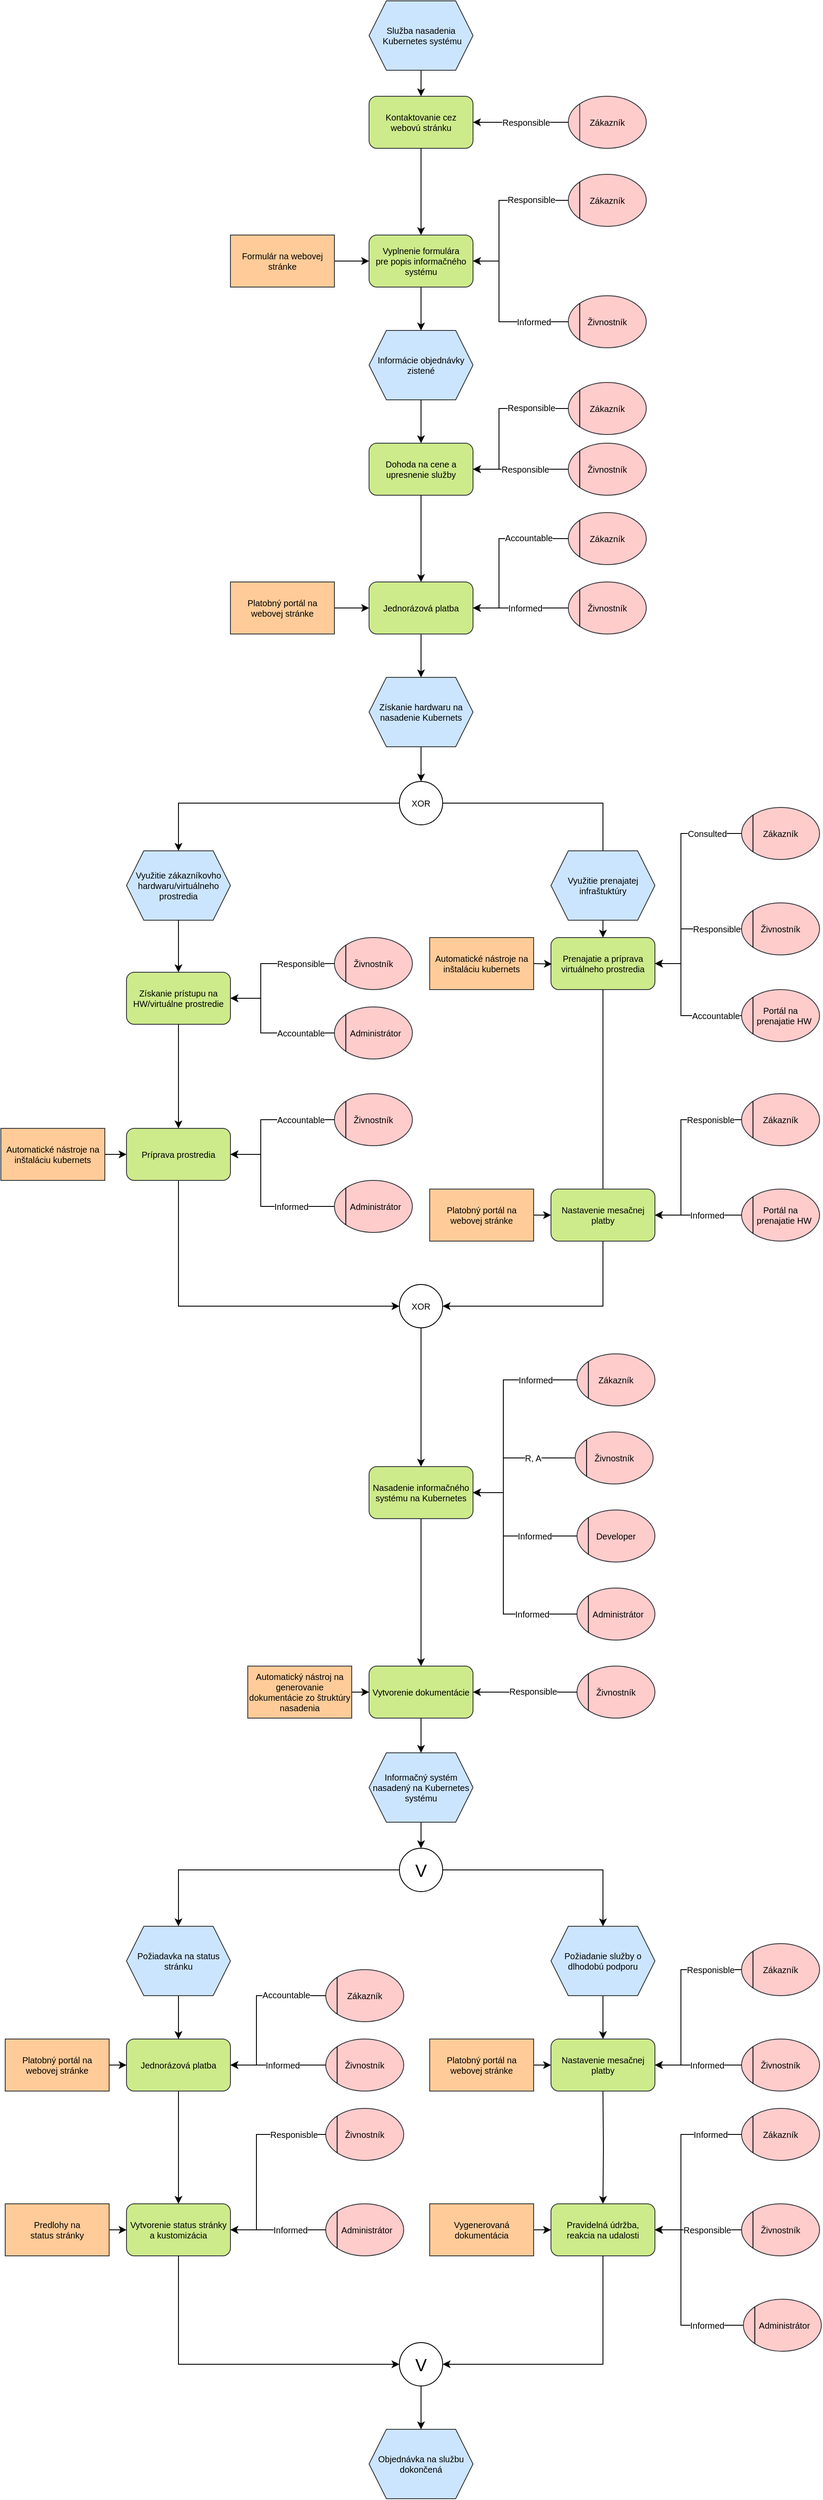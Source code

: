 <mxfile version="20.3.0" type="device"><diagram id="wWWM-fDdkfnRAYJdFbMk" name="Page-1"><mxGraphModel dx="1988" dy="698" grid="1" gridSize="10" guides="1" tooltips="1" connect="1" arrows="1" fold="1" page="1" pageScale="1" pageWidth="850" pageHeight="1100" math="0" shadow="0"><root><mxCell id="0"/><mxCell id="1" parent="0"/><mxCell id="duIj_NUU0rj0bmLr5gHl-224" style="edgeStyle=orthogonalEdgeStyle;rounded=0;orthogonalLoop=1;jettySize=auto;html=1;strokeColor=#000000;fontSize=10;fontColor=#000000;" parent="1" source="duIj_NUU0rj0bmLr5gHl-189" target="duIj_NUU0rj0bmLr5gHl-64" edge="1"><mxGeometry relative="1" as="geometry"/></mxCell><mxCell id="duIj_NUU0rj0bmLr5gHl-11" style="edgeStyle=orthogonalEdgeStyle;rounded=0;orthogonalLoop=1;jettySize=auto;html=1;entryX=0.5;entryY=0;entryDx=0;entryDy=0;fontSize=10;" parent="1" target="duIj_NUU0rj0bmLr5gHl-9" edge="1"><mxGeometry relative="1" as="geometry"><mxPoint x="410.029" y="160" as="sourcePoint"/></mxGeometry></mxCell><mxCell id="duIj_NUU0rj0bmLr5gHl-9" value="Kontaktovanie cez webovú stránku" style="rounded=1;whiteSpace=wrap;html=1;fontSize=10;fillColor=#cdeb8b;strokeColor=#36393d;" parent="1" vertex="1"><mxGeometry x="350" y="190" width="120" height="60" as="geometry"/></mxCell><mxCell id="duIj_NUU0rj0bmLr5gHl-12" value="&lt;span style=&quot;&quot;&gt;Služba nasadenia&lt;/span&gt;&lt;br style=&quot;&quot;&gt;&lt;span style=&quot;&quot;&gt;&amp;nbsp;Kubernetes systému&lt;/span&gt;" style="shape=hexagon;perimeter=hexagonPerimeter2;whiteSpace=wrap;html=1;fixedSize=1;fontSize=10;fillColor=#cce5ff;strokeColor=#36393d;" parent="1" vertex="1"><mxGeometry x="350" y="80" width="120" height="80" as="geometry"/></mxCell><mxCell id="duIj_NUU0rj0bmLr5gHl-18" value="" style="group" parent="1" vertex="1" connectable="0"><mxGeometry x="580" y="190" width="90" height="60" as="geometry"/></mxCell><mxCell id="duIj_NUU0rj0bmLr5gHl-13" value="Zákazník" style="ellipse;whiteSpace=wrap;html=1;fontSize=10;fillColor=#ffcccc;strokeColor=#36393d;" parent="duIj_NUU0rj0bmLr5gHl-18" vertex="1"><mxGeometry width="90" height="60" as="geometry"/></mxCell><mxCell id="duIj_NUU0rj0bmLr5gHl-14" value="" style="endArrow=none;html=1;rounded=0;fontSize=10;entryX=0;entryY=0;entryDx=0;entryDy=0;exitX=0;exitY=1;exitDx=0;exitDy=0;fillColor=#ffcccc;strokeColor=#36393d;" parent="duIj_NUU0rj0bmLr5gHl-18" source="duIj_NUU0rj0bmLr5gHl-13" target="duIj_NUU0rj0bmLr5gHl-13" edge="1"><mxGeometry width="50" height="50" relative="1" as="geometry"><mxPoint x="-15" y="82.5" as="sourcePoint"/><mxPoint x="22.5" y="45" as="targetPoint"/></mxGeometry></mxCell><mxCell id="duIj_NUU0rj0bmLr5gHl-22" style="edgeStyle=orthogonalEdgeStyle;rounded=0;orthogonalLoop=1;jettySize=auto;html=1;entryX=1;entryY=0.5;entryDx=0;entryDy=0;fontSize=10;exitX=0;exitY=0.5;exitDx=0;exitDy=0;" parent="1" source="duIj_NUU0rj0bmLr5gHl-13" target="duIj_NUU0rj0bmLr5gHl-9" edge="1"><mxGeometry relative="1" as="geometry"><Array as="points"><mxPoint x="560" y="220"/><mxPoint x="560" y="220"/></Array></mxGeometry></mxCell><mxCell id="duIj_NUU0rj0bmLr5gHl-25" value="Responsible" style="edgeLabel;html=1;align=center;verticalAlign=middle;resizable=0;points=[];fontSize=10;" parent="duIj_NUU0rj0bmLr5gHl-22" vertex="1" connectable="0"><mxGeometry x="-0.514" y="-1" relative="1" as="geometry"><mxPoint x="-23" y="1" as="offset"/></mxGeometry></mxCell><mxCell id="duIj_NUU0rj0bmLr5gHl-28" value="Vyplnenie formulára&lt;br&gt;pre popis informačného systému" style="rounded=1;whiteSpace=wrap;html=1;fontSize=10;fillColor=#cdeb8b;strokeColor=#36393d;" parent="1" vertex="1"><mxGeometry x="350" y="350" width="120" height="60" as="geometry"/></mxCell><mxCell id="duIj_NUU0rj0bmLr5gHl-29" style="edgeStyle=orthogonalEdgeStyle;rounded=0;orthogonalLoop=1;jettySize=auto;html=1;fontSize=10;exitX=0.5;exitY=1;exitDx=0;exitDy=0;" parent="1" source="duIj_NUU0rj0bmLr5gHl-9" target="duIj_NUU0rj0bmLr5gHl-28" edge="1"><mxGeometry relative="1" as="geometry"><mxPoint x="410" y="260.0" as="sourcePoint"/></mxGeometry></mxCell><mxCell id="duIj_NUU0rj0bmLr5gHl-31" style="edgeStyle=orthogonalEdgeStyle;rounded=0;orthogonalLoop=1;jettySize=auto;html=1;fontSize=10;" parent="1" source="duIj_NUU0rj0bmLr5gHl-30" target="duIj_NUU0rj0bmLr5gHl-28" edge="1"><mxGeometry relative="1" as="geometry"/></mxCell><mxCell id="duIj_NUU0rj0bmLr5gHl-30" value="Formulár na webovej stránke" style="rounded=0;whiteSpace=wrap;html=1;fontSize=10;fillColor=#ffcc99;strokeColor=#36393d;" parent="1" vertex="1"><mxGeometry x="190" y="350" width="120" height="60" as="geometry"/></mxCell><mxCell id="duIj_NUU0rj0bmLr5gHl-32" value="" style="group" parent="1" vertex="1" connectable="0"><mxGeometry x="580" y="280" width="90" height="60" as="geometry"/></mxCell><mxCell id="duIj_NUU0rj0bmLr5gHl-33" value="Zákazník" style="ellipse;whiteSpace=wrap;html=1;fontSize=10;fillColor=#ffcccc;strokeColor=#36393d;" parent="duIj_NUU0rj0bmLr5gHl-32" vertex="1"><mxGeometry width="90" height="60" as="geometry"/></mxCell><mxCell id="duIj_NUU0rj0bmLr5gHl-34" value="" style="endArrow=none;html=1;rounded=0;fontSize=10;entryX=0;entryY=0;entryDx=0;entryDy=0;exitX=0;exitY=1;exitDx=0;exitDy=0;" parent="duIj_NUU0rj0bmLr5gHl-32" source="duIj_NUU0rj0bmLr5gHl-33" target="duIj_NUU0rj0bmLr5gHl-33" edge="1"><mxGeometry width="50" height="50" relative="1" as="geometry"><mxPoint x="-15" y="82.5" as="sourcePoint"/><mxPoint x="22.5" y="45" as="targetPoint"/></mxGeometry></mxCell><mxCell id="duIj_NUU0rj0bmLr5gHl-35" value="" style="group" parent="1" vertex="1" connectable="0"><mxGeometry x="580" y="420" width="90" height="60" as="geometry"/></mxCell><mxCell id="duIj_NUU0rj0bmLr5gHl-36" value="Živnostník" style="ellipse;whiteSpace=wrap;html=1;fontSize=10;fillColor=#ffcccc;strokeColor=#36393d;" parent="duIj_NUU0rj0bmLr5gHl-35" vertex="1"><mxGeometry width="90" height="60" as="geometry"/></mxCell><mxCell id="duIj_NUU0rj0bmLr5gHl-37" value="" style="endArrow=none;html=1;rounded=0;fontSize=10;entryX=0;entryY=0;entryDx=0;entryDy=0;exitX=0;exitY=1;exitDx=0;exitDy=0;" parent="duIj_NUU0rj0bmLr5gHl-35" source="duIj_NUU0rj0bmLr5gHl-36" target="duIj_NUU0rj0bmLr5gHl-36" edge="1"><mxGeometry width="50" height="50" relative="1" as="geometry"><mxPoint x="-15" y="82.5" as="sourcePoint"/><mxPoint x="22.5" y="45" as="targetPoint"/></mxGeometry></mxCell><mxCell id="duIj_NUU0rj0bmLr5gHl-38" style="edgeStyle=orthogonalEdgeStyle;rounded=0;orthogonalLoop=1;jettySize=auto;html=1;entryX=1;entryY=0.5;entryDx=0;entryDy=0;fontSize=10;" parent="1" source="duIj_NUU0rj0bmLr5gHl-33" edge="1"><mxGeometry relative="1" as="geometry"><mxPoint x="470" y="380.0" as="targetPoint"/><Array as="points"><mxPoint x="500" y="310"/><mxPoint x="500" y="380"/></Array></mxGeometry></mxCell><mxCell id="duIj_NUU0rj0bmLr5gHl-39" value="Responsible" style="edgeLabel;html=1;align=center;verticalAlign=middle;resizable=0;points=[];fontSize=10;" parent="duIj_NUU0rj0bmLr5gHl-38" vertex="1" connectable="0"><mxGeometry x="-0.514" y="-1" relative="1" as="geometry"><mxPoint as="offset"/></mxGeometry></mxCell><mxCell id="duIj_NUU0rj0bmLr5gHl-40" style="edgeStyle=orthogonalEdgeStyle;rounded=0;orthogonalLoop=1;jettySize=auto;html=1;entryX=1;entryY=0.5;entryDx=0;entryDy=0;fontSize=10;" parent="1" source="duIj_NUU0rj0bmLr5gHl-36" edge="1"><mxGeometry relative="1" as="geometry"><mxPoint x="470" y="380.0" as="targetPoint"/><Array as="points"><mxPoint x="500" y="450"/><mxPoint x="500" y="380"/></Array></mxGeometry></mxCell><mxCell id="duIj_NUU0rj0bmLr5gHl-41" value="Informed" style="edgeLabel;html=1;align=center;verticalAlign=middle;resizable=0;points=[];fontSize=10;" parent="duIj_NUU0rj0bmLr5gHl-40" vertex="1" connectable="0"><mxGeometry x="-0.549" y="1" relative="1" as="geometry"><mxPoint y="-1" as="offset"/></mxGeometry></mxCell><mxCell id="duIj_NUU0rj0bmLr5gHl-184" value="Informácie objednávky zistené" style="shape=hexagon;perimeter=hexagonPerimeter2;whiteSpace=wrap;html=1;fixedSize=1;fontSize=10;labelBackgroundColor=none;labelBorderColor=none;fillColor=#cce5ff;strokeColor=#36393d;" parent="1" vertex="1"><mxGeometry x="350" y="460" width="120" height="80" as="geometry"/></mxCell><mxCell id="duIj_NUU0rj0bmLr5gHl-185" style="edgeStyle=orthogonalEdgeStyle;rounded=0;orthogonalLoop=1;jettySize=auto;html=1;strokeColor=#000000;fontSize=10;fontColor=#4D4D4D;" parent="1" source="duIj_NUU0rj0bmLr5gHl-28" target="duIj_NUU0rj0bmLr5gHl-184" edge="1"><mxGeometry relative="1" as="geometry"/></mxCell><mxCell id="duIj_NUU0rj0bmLr5gHl-187" value="Dohoda na cene a upresnenie služby" style="rounded=1;whiteSpace=wrap;html=1;fontSize=10;fillColor=#cdeb8b;strokeColor=#36393d;" parent="1" vertex="1"><mxGeometry x="350" y="590" width="120" height="60" as="geometry"/></mxCell><mxCell id="duIj_NUU0rj0bmLr5gHl-188" style="edgeStyle=orthogonalEdgeStyle;rounded=0;orthogonalLoop=1;jettySize=auto;html=1;strokeColor=#000000;fontSize=10;fontColor=#4D4D4D;" parent="1" source="duIj_NUU0rj0bmLr5gHl-184" target="duIj_NUU0rj0bmLr5gHl-187" edge="1"><mxGeometry relative="1" as="geometry"/></mxCell><mxCell id="duIj_NUU0rj0bmLr5gHl-189" value="Jednorázová platba" style="rounded=1;whiteSpace=wrap;html=1;fontSize=10;fillColor=#cdeb8b;strokeColor=#36393d;" parent="1" vertex="1"><mxGeometry x="350" y="750" width="120" height="60" as="geometry"/></mxCell><mxCell id="duIj_NUU0rj0bmLr5gHl-190" style="edgeStyle=orthogonalEdgeStyle;rounded=0;orthogonalLoop=1;jettySize=auto;html=1;strokeColor=#000000;fontSize=10;fontColor=#4D4D4D;" parent="1" source="duIj_NUU0rj0bmLr5gHl-187" target="duIj_NUU0rj0bmLr5gHl-189" edge="1"><mxGeometry relative="1" as="geometry"/></mxCell><mxCell id="duIj_NUU0rj0bmLr5gHl-191" value="" style="group" parent="1" vertex="1" connectable="0"><mxGeometry x="580" y="520" width="90" height="60" as="geometry"/></mxCell><mxCell id="duIj_NUU0rj0bmLr5gHl-192" value="Zákazník" style="ellipse;whiteSpace=wrap;html=1;fontSize=10;fillColor=#ffcccc;strokeColor=#36393d;" parent="duIj_NUU0rj0bmLr5gHl-191" vertex="1"><mxGeometry width="90" height="60" as="geometry"/></mxCell><mxCell id="duIj_NUU0rj0bmLr5gHl-193" value="" style="endArrow=none;html=1;rounded=0;fontSize=10;entryX=0;entryY=0;entryDx=0;entryDy=0;exitX=0;exitY=1;exitDx=0;exitDy=0;" parent="duIj_NUU0rj0bmLr5gHl-191" source="duIj_NUU0rj0bmLr5gHl-192" target="duIj_NUU0rj0bmLr5gHl-192" edge="1"><mxGeometry width="50" height="50" relative="1" as="geometry"><mxPoint x="-15" y="82.5" as="sourcePoint"/><mxPoint x="22.5" y="45" as="targetPoint"/></mxGeometry></mxCell><mxCell id="duIj_NUU0rj0bmLr5gHl-194" value="" style="group" parent="1" vertex="1" connectable="0"><mxGeometry x="580" y="590" width="90" height="60" as="geometry"/></mxCell><mxCell id="duIj_NUU0rj0bmLr5gHl-195" value="Živnostník" style="ellipse;whiteSpace=wrap;html=1;fontSize=10;fillColor=#ffcccc;strokeColor=#36393d;" parent="duIj_NUU0rj0bmLr5gHl-194" vertex="1"><mxGeometry width="90" height="60" as="geometry"/></mxCell><mxCell id="duIj_NUU0rj0bmLr5gHl-196" value="" style="endArrow=none;html=1;rounded=0;fontSize=10;entryX=0;entryY=0;entryDx=0;entryDy=0;exitX=0;exitY=1;exitDx=0;exitDy=0;" parent="duIj_NUU0rj0bmLr5gHl-194" source="duIj_NUU0rj0bmLr5gHl-195" target="duIj_NUU0rj0bmLr5gHl-195" edge="1"><mxGeometry width="50" height="50" relative="1" as="geometry"><mxPoint x="-15" y="82.5" as="sourcePoint"/><mxPoint x="22.5" y="45" as="targetPoint"/></mxGeometry></mxCell><mxCell id="duIj_NUU0rj0bmLr5gHl-197" style="edgeStyle=orthogonalEdgeStyle;rounded=0;orthogonalLoop=1;jettySize=auto;html=1;entryX=1;entryY=0.5;entryDx=0;entryDy=0;fontSize=10;" parent="1" source="duIj_NUU0rj0bmLr5gHl-192" edge="1"><mxGeometry relative="1" as="geometry"><mxPoint x="470" y="620" as="targetPoint"/><Array as="points"><mxPoint x="500" y="550"/><mxPoint x="500" y="620"/></Array></mxGeometry></mxCell><mxCell id="duIj_NUU0rj0bmLr5gHl-198" value="Responsible" style="edgeLabel;html=1;align=center;verticalAlign=middle;resizable=0;points=[];fontSize=10;" parent="duIj_NUU0rj0bmLr5gHl-197" vertex="1" connectable="0"><mxGeometry x="-0.514" y="-1" relative="1" as="geometry"><mxPoint as="offset"/></mxGeometry></mxCell><mxCell id="duIj_NUU0rj0bmLr5gHl-199" style="edgeStyle=orthogonalEdgeStyle;rounded=0;orthogonalLoop=1;jettySize=auto;html=1;entryX=1;entryY=0.5;entryDx=0;entryDy=0;fontSize=10;" parent="1" source="duIj_NUU0rj0bmLr5gHl-195" edge="1"><mxGeometry relative="1" as="geometry"><mxPoint x="470" y="620" as="targetPoint"/><Array as="points"><mxPoint x="550" y="620"/><mxPoint x="550" y="620"/></Array></mxGeometry></mxCell><mxCell id="duIj_NUU0rj0bmLr5gHl-200" value="Responsible" style="edgeLabel;html=1;align=center;verticalAlign=middle;resizable=0;points=[];fontSize=10;" parent="duIj_NUU0rj0bmLr5gHl-199" vertex="1" connectable="0"><mxGeometry x="-0.549" y="1" relative="1" as="geometry"><mxPoint x="-25" y="-1" as="offset"/></mxGeometry></mxCell><mxCell id="duIj_NUU0rj0bmLr5gHl-201" value="" style="group" parent="1" vertex="1" connectable="0"><mxGeometry x="580" y="670" width="90" height="60" as="geometry"/></mxCell><mxCell id="duIj_NUU0rj0bmLr5gHl-202" value="Zákazník" style="ellipse;whiteSpace=wrap;html=1;fontSize=10;fillColor=#ffcccc;strokeColor=#36393d;" parent="duIj_NUU0rj0bmLr5gHl-201" vertex="1"><mxGeometry width="90" height="60" as="geometry"/></mxCell><mxCell id="duIj_NUU0rj0bmLr5gHl-203" value="" style="endArrow=none;html=1;rounded=0;fontSize=10;entryX=0;entryY=0;entryDx=0;entryDy=0;exitX=0;exitY=1;exitDx=0;exitDy=0;" parent="duIj_NUU0rj0bmLr5gHl-201" source="duIj_NUU0rj0bmLr5gHl-202" target="duIj_NUU0rj0bmLr5gHl-202" edge="1"><mxGeometry width="50" height="50" relative="1" as="geometry"><mxPoint x="-15" y="82.5" as="sourcePoint"/><mxPoint x="22.5" y="45" as="targetPoint"/></mxGeometry></mxCell><mxCell id="duIj_NUU0rj0bmLr5gHl-204" value="" style="group" parent="1" vertex="1" connectable="0"><mxGeometry x="580" y="750" width="90" height="60" as="geometry"/></mxCell><mxCell id="duIj_NUU0rj0bmLr5gHl-205" value="Živnostník" style="ellipse;whiteSpace=wrap;html=1;fontSize=10;fillColor=#ffcccc;strokeColor=#36393d;" parent="duIj_NUU0rj0bmLr5gHl-204" vertex="1"><mxGeometry width="90" height="60" as="geometry"/></mxCell><mxCell id="duIj_NUU0rj0bmLr5gHl-206" value="" style="endArrow=none;html=1;rounded=0;fontSize=10;entryX=0;entryY=0;entryDx=0;entryDy=0;exitX=0;exitY=1;exitDx=0;exitDy=0;" parent="duIj_NUU0rj0bmLr5gHl-204" source="duIj_NUU0rj0bmLr5gHl-205" target="duIj_NUU0rj0bmLr5gHl-205" edge="1"><mxGeometry width="50" height="50" relative="1" as="geometry"><mxPoint x="-15" y="82.5" as="sourcePoint"/><mxPoint x="22.5" y="45" as="targetPoint"/></mxGeometry></mxCell><mxCell id="duIj_NUU0rj0bmLr5gHl-207" style="edgeStyle=orthogonalEdgeStyle;rounded=0;orthogonalLoop=1;jettySize=auto;html=1;entryX=1;entryY=0.5;entryDx=0;entryDy=0;fontSize=10;" parent="1" source="duIj_NUU0rj0bmLr5gHl-202" edge="1"><mxGeometry relative="1" as="geometry"><mxPoint x="470" y="780" as="targetPoint"/><Array as="points"><mxPoint x="500" y="700"/><mxPoint x="500" y="780"/></Array></mxGeometry></mxCell><mxCell id="duIj_NUU0rj0bmLr5gHl-208" value="Accountable" style="edgeLabel;html=1;align=center;verticalAlign=middle;resizable=0;points=[];fontSize=10;" parent="duIj_NUU0rj0bmLr5gHl-207" vertex="1" connectable="0"><mxGeometry x="-0.514" y="-1" relative="1" as="geometry"><mxPoint as="offset"/></mxGeometry></mxCell><mxCell id="duIj_NUU0rj0bmLr5gHl-209" style="edgeStyle=orthogonalEdgeStyle;rounded=0;orthogonalLoop=1;jettySize=auto;html=1;entryX=1;entryY=0.5;entryDx=0;entryDy=0;fontSize=10;" parent="1" source="duIj_NUU0rj0bmLr5gHl-205" edge="1"><mxGeometry relative="1" as="geometry"><mxPoint x="470" y="780" as="targetPoint"/><Array as="points"><mxPoint x="550" y="780"/><mxPoint x="550" y="780"/></Array></mxGeometry></mxCell><mxCell id="duIj_NUU0rj0bmLr5gHl-218" value="&lt;font color=&quot;#000000&quot;&gt;Informed&lt;/font&gt;" style="edgeLabel;html=1;align=center;verticalAlign=middle;resizable=0;points=[];fontSize=10;fontColor=#4D4D4D;" parent="duIj_NUU0rj0bmLr5gHl-209" vertex="1" connectable="0"><mxGeometry x="-0.305" y="3" relative="1" as="geometry"><mxPoint x="-12" y="-3" as="offset"/></mxGeometry></mxCell><mxCell id="duIj_NUU0rj0bmLr5gHl-220" style="edgeStyle=orthogonalEdgeStyle;rounded=0;orthogonalLoop=1;jettySize=auto;html=1;entryX=0;entryY=0.5;entryDx=0;entryDy=0;strokeColor=#000000;fontSize=10;fontColor=#000000;" parent="1" source="duIj_NUU0rj0bmLr5gHl-219" target="duIj_NUU0rj0bmLr5gHl-189" edge="1"><mxGeometry relative="1" as="geometry"/></mxCell><mxCell id="duIj_NUU0rj0bmLr5gHl-219" value="Platobný portál na webovej stránke" style="rounded=0;whiteSpace=wrap;html=1;fontSize=10;fillColor=#ffcc99;strokeColor=#36393d;" parent="1" vertex="1"><mxGeometry x="190" y="750" width="120" height="60" as="geometry"/></mxCell><mxCell id="duIj_NUU0rj0bmLr5gHl-45" value="XOR" style="ellipse;whiteSpace=wrap;html=1;aspect=fixed;fontSize=10;" parent="1" vertex="1"><mxGeometry x="385" y="980" width="50" height="50" as="geometry"/></mxCell><mxCell id="duIj_NUU0rj0bmLr5gHl-46" value="Prenajatie a príprava virtuálneho prostredia" style="rounded=1;whiteSpace=wrap;html=1;fontSize=10;fillColor=#cdeb8b;strokeColor=#36393d;" parent="1" vertex="1"><mxGeometry x="560" y="1160" width="120" height="60" as="geometry"/></mxCell><mxCell id="duIj_NUU0rj0bmLr5gHl-53" style="edgeStyle=orthogonalEdgeStyle;rounded=0;orthogonalLoop=1;jettySize=auto;html=1;entryX=0.5;entryY=0;entryDx=0;entryDy=0;fontSize=10;" parent="1" source="duIj_NUU0rj0bmLr5gHl-45" target="duIj_NUU0rj0bmLr5gHl-46" edge="1"><mxGeometry relative="1" as="geometry"/></mxCell><mxCell id="duIj_NUU0rj0bmLr5gHl-55" value="" style="group" parent="1" vertex="1" connectable="0"><mxGeometry x="780" y="1120" width="90" height="60" as="geometry"/></mxCell><mxCell id="duIj_NUU0rj0bmLr5gHl-56" value="Živnostník" style="ellipse;whiteSpace=wrap;html=1;fontSize=10;fillColor=#ffcccc;strokeColor=#36393d;" parent="duIj_NUU0rj0bmLr5gHl-55" vertex="1"><mxGeometry width="90" height="60" as="geometry"/></mxCell><mxCell id="duIj_NUU0rj0bmLr5gHl-57" value="" style="endArrow=none;html=1;rounded=0;fontSize=10;entryX=0;entryY=0;entryDx=0;entryDy=0;exitX=0;exitY=1;exitDx=0;exitDy=0;" parent="duIj_NUU0rj0bmLr5gHl-55" source="duIj_NUU0rj0bmLr5gHl-56" target="duIj_NUU0rj0bmLr5gHl-56" edge="1"><mxGeometry width="50" height="50" relative="1" as="geometry"><mxPoint x="-15" y="82.5" as="sourcePoint"/><mxPoint x="22.5" y="45" as="targetPoint"/></mxGeometry></mxCell><mxCell id="duIj_NUU0rj0bmLr5gHl-61" value="" style="group" parent="1" vertex="1" connectable="0"><mxGeometry x="780" y="1220" width="90" height="60" as="geometry"/></mxCell><mxCell id="duIj_NUU0rj0bmLr5gHl-62" value="Portál na &lt;br&gt;&amp;nbsp; &amp;nbsp;prenajatie HW" style="ellipse;whiteSpace=wrap;html=1;fontSize=10;align=center;fillColor=#ffcccc;strokeColor=#36393d;" parent="duIj_NUU0rj0bmLr5gHl-61" vertex="1"><mxGeometry width="90" height="60" as="geometry"/></mxCell><mxCell id="duIj_NUU0rj0bmLr5gHl-63" value="" style="endArrow=none;html=1;rounded=0;fontSize=10;entryX=0;entryY=0;entryDx=0;entryDy=0;exitX=0;exitY=1;exitDx=0;exitDy=0;" parent="duIj_NUU0rj0bmLr5gHl-61" source="duIj_NUU0rj0bmLr5gHl-62" target="duIj_NUU0rj0bmLr5gHl-62" edge="1"><mxGeometry width="50" height="50" relative="1" as="geometry"><mxPoint x="-15" y="82.5" as="sourcePoint"/><mxPoint x="22.5" y="45" as="targetPoint"/></mxGeometry></mxCell><mxCell id="duIj_NUU0rj0bmLr5gHl-223" style="edgeStyle=orthogonalEdgeStyle;rounded=0;orthogonalLoop=1;jettySize=auto;html=1;strokeColor=#000000;fontSize=10;fontColor=#000000;" parent="1" source="duIj_NUU0rj0bmLr5gHl-64" target="duIj_NUU0rj0bmLr5gHl-45" edge="1"><mxGeometry relative="1" as="geometry"/></mxCell><mxCell id="duIj_NUU0rj0bmLr5gHl-64" value="Získanie hardwaru na nasadenie Kubernets" style="shape=hexagon;perimeter=hexagonPerimeter2;whiteSpace=wrap;html=1;fixedSize=1;fontSize=10;labelBackgroundColor=none;labelBorderColor=none;fillColor=#cce5ff;strokeColor=#36393d;" parent="1" vertex="1"><mxGeometry x="350" y="860" width="120" height="80" as="geometry"/></mxCell><mxCell id="duIj_NUU0rj0bmLr5gHl-67" style="edgeStyle=orthogonalEdgeStyle;rounded=0;orthogonalLoop=1;jettySize=auto;html=1;entryX=1;entryY=0.5;entryDx=0;entryDy=0;fontSize=10;" parent="1" source="duIj_NUU0rj0bmLr5gHl-62" target="duIj_NUU0rj0bmLr5gHl-46" edge="1"><mxGeometry relative="1" as="geometry"><Array as="points"><mxPoint x="710" y="1250"/><mxPoint x="710" y="1190"/></Array></mxGeometry></mxCell><mxCell id="duIj_NUU0rj0bmLr5gHl-71" value="Accountable" style="edgeLabel;html=1;align=center;verticalAlign=middle;resizable=0;points=[];fontSize=10;" parent="duIj_NUU0rj0bmLr5gHl-67" vertex="1" connectable="0"><mxGeometry x="-0.785" y="3" relative="1" as="geometry"><mxPoint x="-13" y="-3" as="offset"/></mxGeometry></mxCell><mxCell id="duIj_NUU0rj0bmLr5gHl-68" style="edgeStyle=orthogonalEdgeStyle;rounded=0;orthogonalLoop=1;jettySize=auto;html=1;entryX=1;entryY=0.5;entryDx=0;entryDy=0;fontSize=10;" parent="1" source="duIj_NUU0rj0bmLr5gHl-56" target="duIj_NUU0rj0bmLr5gHl-46" edge="1"><mxGeometry relative="1" as="geometry"><Array as="points"><mxPoint x="710" y="1150"/><mxPoint x="710" y="1190"/></Array></mxGeometry></mxCell><mxCell id="duIj_NUU0rj0bmLr5gHl-69" value="Responsible" style="edgeLabel;html=1;align=center;verticalAlign=middle;resizable=0;points=[];fontSize=10;" parent="duIj_NUU0rj0bmLr5gHl-68" vertex="1" connectable="0"><mxGeometry x="-0.779" relative="1" as="geometry"><mxPoint x="-14" as="offset"/></mxGeometry></mxCell><mxCell id="duIj_NUU0rj0bmLr5gHl-259" style="edgeStyle=orthogonalEdgeStyle;rounded=0;orthogonalLoop=1;jettySize=auto;html=1;strokeColor=#000000;fontSize=10;fontColor=#000000;" parent="1" source="duIj_NUU0rj0bmLr5gHl-72" target="duIj_NUU0rj0bmLr5gHl-258" edge="1"><mxGeometry relative="1" as="geometry"/></mxCell><mxCell id="duIj_NUU0rj0bmLr5gHl-72" value="XOR" style="ellipse;whiteSpace=wrap;html=1;aspect=fixed;fontSize=10;" parent="1" vertex="1"><mxGeometry x="385" y="1560" width="50" height="50" as="geometry"/></mxCell><mxCell id="duIj_NUU0rj0bmLr5gHl-173" style="edgeStyle=orthogonalEdgeStyle;rounded=0;orthogonalLoop=1;jettySize=auto;html=1;entryX=1;entryY=0.5;entryDx=0;entryDy=0;fontSize=10;" parent="1" source="duIj_NUU0rj0bmLr5gHl-46" target="duIj_NUU0rj0bmLr5gHl-72" edge="1"><mxGeometry relative="1" as="geometry"><Array as="points"><mxPoint x="620" y="1585"/></Array></mxGeometry></mxCell><mxCell id="duIj_NUU0rj0bmLr5gHl-75" value="Získanie prístupu na HW/virtuálne prostredie" style="rounded=1;whiteSpace=wrap;html=1;fontSize=10;fillColor=#cdeb8b;strokeColor=#36393d;" parent="1" vertex="1"><mxGeometry x="70" y="1200" width="120" height="60" as="geometry"/></mxCell><mxCell id="duIj_NUU0rj0bmLr5gHl-77" value="" style="group" parent="1" vertex="1" connectable="0"><mxGeometry x="310" y="1160" width="90" height="60" as="geometry"/></mxCell><mxCell id="duIj_NUU0rj0bmLr5gHl-78" value="Živnostník" style="ellipse;whiteSpace=wrap;html=1;fontSize=10;fillColor=#ffcccc;strokeColor=#36393d;" parent="duIj_NUU0rj0bmLr5gHl-77" vertex="1"><mxGeometry width="90" height="60" as="geometry"/></mxCell><mxCell id="duIj_NUU0rj0bmLr5gHl-79" value="" style="endArrow=none;html=1;rounded=0;fontSize=10;entryX=0;entryY=0;entryDx=0;entryDy=0;exitX=0;exitY=1;exitDx=0;exitDy=0;" parent="duIj_NUU0rj0bmLr5gHl-77" source="duIj_NUU0rj0bmLr5gHl-78" target="duIj_NUU0rj0bmLr5gHl-78" edge="1"><mxGeometry width="50" height="50" relative="1" as="geometry"><mxPoint x="-15" y="82.5" as="sourcePoint"/><mxPoint x="22.5" y="45" as="targetPoint"/></mxGeometry></mxCell><mxCell id="duIj_NUU0rj0bmLr5gHl-80" value="" style="group" parent="1" vertex="1" connectable="0"><mxGeometry x="310" y="1240" width="90" height="60" as="geometry"/></mxCell><mxCell id="duIj_NUU0rj0bmLr5gHl-81" value="&amp;nbsp; Administrátor" style="ellipse;whiteSpace=wrap;html=1;fontSize=10;align=center;fillColor=#ffcccc;strokeColor=#36393d;" parent="duIj_NUU0rj0bmLr5gHl-80" vertex="1"><mxGeometry width="90" height="60" as="geometry"/></mxCell><mxCell id="duIj_NUU0rj0bmLr5gHl-82" value="" style="endArrow=none;html=1;rounded=0;fontSize=10;entryX=0;entryY=0;entryDx=0;entryDy=0;exitX=0;exitY=1;exitDx=0;exitDy=0;" parent="duIj_NUU0rj0bmLr5gHl-80" source="duIj_NUU0rj0bmLr5gHl-81" target="duIj_NUU0rj0bmLr5gHl-81" edge="1"><mxGeometry width="50" height="50" relative="1" as="geometry"><mxPoint x="-15" y="82.5" as="sourcePoint"/><mxPoint x="22.5" y="45" as="targetPoint"/></mxGeometry></mxCell><mxCell id="duIj_NUU0rj0bmLr5gHl-83" style="edgeStyle=orthogonalEdgeStyle;rounded=0;orthogonalLoop=1;jettySize=auto;html=1;fontSize=10;" parent="1" source="duIj_NUU0rj0bmLr5gHl-81" edge="1"><mxGeometry relative="1" as="geometry"><mxPoint x="190" y="1230" as="targetPoint"/><Array as="points"><mxPoint x="225" y="1270"/><mxPoint x="225" y="1230"/></Array></mxGeometry></mxCell><mxCell id="duIj_NUU0rj0bmLr5gHl-84" value="Accountable" style="edgeLabel;html=1;align=center;verticalAlign=middle;resizable=0;points=[];fontSize=10;" parent="duIj_NUU0rj0bmLr5gHl-83" vertex="1" connectable="0"><mxGeometry x="-0.785" y="3" relative="1" as="geometry"><mxPoint x="-22" y="-3" as="offset"/></mxGeometry></mxCell><mxCell id="duIj_NUU0rj0bmLr5gHl-85" style="edgeStyle=orthogonalEdgeStyle;rounded=0;orthogonalLoop=1;jettySize=auto;html=1;fontSize=10;" parent="1" source="duIj_NUU0rj0bmLr5gHl-78" edge="1"><mxGeometry relative="1" as="geometry"><mxPoint x="190" y="1230" as="targetPoint"/><Array as="points"><mxPoint x="225" y="1190"/><mxPoint x="225" y="1230"/></Array></mxGeometry></mxCell><mxCell id="duIj_NUU0rj0bmLr5gHl-86" value="Responsible" style="edgeLabel;html=1;align=center;verticalAlign=middle;resizable=0;points=[];fontSize=10;" parent="duIj_NUU0rj0bmLr5gHl-85" vertex="1" connectable="0"><mxGeometry x="-0.779" relative="1" as="geometry"><mxPoint x="-22" as="offset"/></mxGeometry></mxCell><mxCell id="duIj_NUU0rj0bmLr5gHl-87" value="Využitie zákazníkovho hardwaru/virtuálneho prostredia" style="shape=hexagon;perimeter=hexagonPerimeter2;whiteSpace=wrap;html=1;fixedSize=1;fontSize=10;fillColor=#cce5ff;strokeColor=#36393d;" parent="1" vertex="1"><mxGeometry x="70" y="1060" width="120" height="80" as="geometry"/></mxCell><mxCell id="duIj_NUU0rj0bmLr5gHl-54" style="edgeStyle=orthogonalEdgeStyle;rounded=0;orthogonalLoop=1;jettySize=auto;html=1;entryX=0.5;entryY=0;entryDx=0;entryDy=0;fontSize=10;" parent="1" source="duIj_NUU0rj0bmLr5gHl-45" target="duIj_NUU0rj0bmLr5gHl-87" edge="1"><mxGeometry relative="1" as="geometry"><mxPoint x="210" y="1080" as="targetPoint"/></mxGeometry></mxCell><mxCell id="duIj_NUU0rj0bmLr5gHl-76" style="edgeStyle=orthogonalEdgeStyle;rounded=0;orthogonalLoop=1;jettySize=auto;html=1;fontSize=10;exitX=0.5;exitY=1;exitDx=0;exitDy=0;" parent="1" source="duIj_NUU0rj0bmLr5gHl-87" target="duIj_NUU0rj0bmLr5gHl-75" edge="1"><mxGeometry relative="1" as="geometry"><mxPoint x="130" y="1140" as="sourcePoint"/></mxGeometry></mxCell><mxCell id="duIj_NUU0rj0bmLr5gHl-174" style="edgeStyle=orthogonalEdgeStyle;rounded=0;orthogonalLoop=1;jettySize=auto;html=1;entryX=0;entryY=0.5;entryDx=0;entryDy=0;fontSize=10;" parent="1" source="duIj_NUU0rj0bmLr5gHl-98" target="duIj_NUU0rj0bmLr5gHl-72" edge="1"><mxGeometry relative="1" as="geometry"><Array as="points"><mxPoint x="130" y="1585"/></Array></mxGeometry></mxCell><mxCell id="duIj_NUU0rj0bmLr5gHl-98" value="Príprava prostredia" style="rounded=1;whiteSpace=wrap;html=1;fontSize=10;fillColor=#cdeb8b;strokeColor=#36393d;" parent="1" vertex="1"><mxGeometry x="70" y="1380" width="120" height="60" as="geometry"/></mxCell><mxCell id="duIj_NUU0rj0bmLr5gHl-105" value="" style="group" parent="1" vertex="1" connectable="0"><mxGeometry x="780" y="1010" width="90" height="60" as="geometry"/></mxCell><mxCell id="duIj_NUU0rj0bmLr5gHl-106" value="Zákazník" style="ellipse;whiteSpace=wrap;html=1;fontSize=10;fillColor=#ffcccc;strokeColor=#36393d;" parent="duIj_NUU0rj0bmLr5gHl-105" vertex="1"><mxGeometry width="90" height="60" as="geometry"/></mxCell><mxCell id="duIj_NUU0rj0bmLr5gHl-107" value="" style="endArrow=none;html=1;rounded=0;fontSize=10;entryX=0;entryY=0;entryDx=0;entryDy=0;exitX=0;exitY=1;exitDx=0;exitDy=0;" parent="duIj_NUU0rj0bmLr5gHl-105" source="duIj_NUU0rj0bmLr5gHl-106" target="duIj_NUU0rj0bmLr5gHl-106" edge="1"><mxGeometry width="50" height="50" relative="1" as="geometry"><mxPoint x="-15" y="82.5" as="sourcePoint"/><mxPoint x="22.5" y="45" as="targetPoint"/></mxGeometry></mxCell><mxCell id="duIj_NUU0rj0bmLr5gHl-110" style="edgeStyle=orthogonalEdgeStyle;rounded=0;orthogonalLoop=1;jettySize=auto;html=1;entryX=1;entryY=0.5;entryDx=0;entryDy=0;fontSize=10;" parent="1" source="duIj_NUU0rj0bmLr5gHl-106" target="duIj_NUU0rj0bmLr5gHl-46" edge="1"><mxGeometry relative="1" as="geometry"><Array as="points"><mxPoint x="710" y="1040"/><mxPoint x="710" y="1190"/></Array></mxGeometry></mxCell><mxCell id="duIj_NUU0rj0bmLr5gHl-111" value="Consulted" style="edgeLabel;html=1;align=center;verticalAlign=middle;resizable=0;points=[];fontSize=10;" parent="duIj_NUU0rj0bmLr5gHl-110" vertex="1" connectable="0"><mxGeometry x="-0.832" relative="1" as="geometry"><mxPoint x="-19" as="offset"/></mxGeometry></mxCell><mxCell id="duIj_NUU0rj0bmLr5gHl-114" value="" style="edgeStyle=orthogonalEdgeStyle;rounded=0;orthogonalLoop=1;jettySize=auto;html=1;fontSize=10;" parent="1" target="duIj_NUU0rj0bmLr5gHl-46" edge="1"><mxGeometry relative="1" as="geometry"><mxPoint x="540" y="1190" as="sourcePoint"/></mxGeometry></mxCell><mxCell id="duIj_NUU0rj0bmLr5gHl-112" value="Automatické nástroje na inštaláciu kubernets" style="rounded=0;whiteSpace=wrap;html=1;fontSize=10;fillColor=#ffcc99;strokeColor=#36393d;" parent="1" vertex="1"><mxGeometry x="420" y="1160" width="120" height="60" as="geometry"/></mxCell><mxCell id="duIj_NUU0rj0bmLr5gHl-118" value="" style="edgeStyle=orthogonalEdgeStyle;rounded=0;orthogonalLoop=1;jettySize=auto;html=1;fontSize=10;" parent="1" source="duIj_NUU0rj0bmLr5gHl-115" target="duIj_NUU0rj0bmLr5gHl-98" edge="1"><mxGeometry relative="1" as="geometry"/></mxCell><mxCell id="duIj_NUU0rj0bmLr5gHl-115" value="Automatické nástroje na inštaláciu kubernets" style="rounded=0;whiteSpace=wrap;html=1;fontSize=10;fillColor=#ffcc99;strokeColor=#36393d;" parent="1" vertex="1"><mxGeometry x="-75" y="1380" width="120" height="60" as="geometry"/></mxCell><mxCell id="duIj_NUU0rj0bmLr5gHl-163" value="" style="group" parent="1" vertex="1" connectable="0"><mxGeometry x="310" y="1340" width="90" height="60" as="geometry"/></mxCell><mxCell id="duIj_NUU0rj0bmLr5gHl-164" value="Živnostník" style="ellipse;whiteSpace=wrap;html=1;fontSize=10;fillColor=#ffcccc;strokeColor=#36393d;" parent="duIj_NUU0rj0bmLr5gHl-163" vertex="1"><mxGeometry width="90" height="60" as="geometry"/></mxCell><mxCell id="duIj_NUU0rj0bmLr5gHl-165" value="" style="endArrow=none;html=1;rounded=0;fontSize=10;entryX=0;entryY=0;entryDx=0;entryDy=0;exitX=0;exitY=1;exitDx=0;exitDy=0;" parent="duIj_NUU0rj0bmLr5gHl-163" source="duIj_NUU0rj0bmLr5gHl-164" target="duIj_NUU0rj0bmLr5gHl-164" edge="1"><mxGeometry width="50" height="50" relative="1" as="geometry"><mxPoint x="-15" y="82.5" as="sourcePoint"/><mxPoint x="22.5" y="45" as="targetPoint"/></mxGeometry></mxCell><mxCell id="duIj_NUU0rj0bmLr5gHl-166" value="" style="group" parent="1" vertex="1" connectable="0"><mxGeometry x="310" y="1440" width="90" height="60" as="geometry"/></mxCell><mxCell id="duIj_NUU0rj0bmLr5gHl-167" value="&amp;nbsp; Administrátor" style="ellipse;whiteSpace=wrap;html=1;fontSize=10;align=center;fillColor=#ffcccc;strokeColor=#36393d;" parent="duIj_NUU0rj0bmLr5gHl-166" vertex="1"><mxGeometry width="90" height="60" as="geometry"/></mxCell><mxCell id="duIj_NUU0rj0bmLr5gHl-168" value="" style="endArrow=none;html=1;rounded=0;fontSize=10;entryX=0;entryY=0;entryDx=0;entryDy=0;exitX=0;exitY=1;exitDx=0;exitDy=0;" parent="duIj_NUU0rj0bmLr5gHl-166" source="duIj_NUU0rj0bmLr5gHl-167" target="duIj_NUU0rj0bmLr5gHl-167" edge="1"><mxGeometry width="50" height="50" relative="1" as="geometry"><mxPoint x="-15" y="82.5" as="sourcePoint"/><mxPoint x="22.5" y="45" as="targetPoint"/></mxGeometry></mxCell><mxCell id="duIj_NUU0rj0bmLr5gHl-169" style="edgeStyle=orthogonalEdgeStyle;rounded=0;orthogonalLoop=1;jettySize=auto;html=1;fontSize=10;" parent="1" source="duIj_NUU0rj0bmLr5gHl-167" edge="1"><mxGeometry relative="1" as="geometry"><mxPoint x="190.0" y="1410" as="targetPoint"/><Array as="points"><mxPoint x="225" y="1470"/><mxPoint x="225" y="1410"/></Array></mxGeometry></mxCell><mxCell id="duIj_NUU0rj0bmLr5gHl-170" value="Informed" style="edgeLabel;html=1;align=center;verticalAlign=middle;resizable=0;points=[];fontSize=10;" parent="duIj_NUU0rj0bmLr5gHl-169" vertex="1" connectable="0"><mxGeometry x="-0.785" y="3" relative="1" as="geometry"><mxPoint x="-31" y="-3" as="offset"/></mxGeometry></mxCell><mxCell id="duIj_NUU0rj0bmLr5gHl-171" style="edgeStyle=orthogonalEdgeStyle;rounded=0;orthogonalLoop=1;jettySize=auto;html=1;fontSize=10;" parent="1" source="duIj_NUU0rj0bmLr5gHl-164" edge="1"><mxGeometry relative="1" as="geometry"><mxPoint x="190.0" y="1410" as="targetPoint"/><Array as="points"><mxPoint x="225" y="1370"/><mxPoint x="225" y="1410"/></Array></mxGeometry></mxCell><mxCell id="duIj_NUU0rj0bmLr5gHl-172" value="Accountable" style="edgeLabel;html=1;align=center;verticalAlign=middle;resizable=0;points=[];fontSize=10;" parent="duIj_NUU0rj0bmLr5gHl-171" vertex="1" connectable="0"><mxGeometry x="-0.779" relative="1" as="geometry"><mxPoint x="-22" as="offset"/></mxGeometry></mxCell><mxCell id="duIj_NUU0rj0bmLr5gHl-99" style="edgeStyle=orthogonalEdgeStyle;rounded=0;orthogonalLoop=1;jettySize=auto;html=1;fontSize=10;" parent="1" source="duIj_NUU0rj0bmLr5gHl-75" target="duIj_NUU0rj0bmLr5gHl-98" edge="1"><mxGeometry relative="1" as="geometry"/></mxCell><mxCell id="duIj_NUU0rj0bmLr5gHl-228" value="Nastavenie mesačnej platby" style="rounded=1;whiteSpace=wrap;html=1;fontSize=10;fillColor=#cdeb8b;strokeColor=#36393d;" parent="1" vertex="1"><mxGeometry x="560" y="1450" width="120" height="60" as="geometry"/></mxCell><mxCell id="duIj_NUU0rj0bmLr5gHl-239" style="edgeStyle=orthogonalEdgeStyle;rounded=0;orthogonalLoop=1;jettySize=auto;html=1;entryX=0;entryY=0.5;entryDx=0;entryDy=0;strokeColor=#000000;fontSize=10;fontColor=#000000;" parent="1" target="duIj_NUU0rj0bmLr5gHl-228" edge="1"><mxGeometry relative="1" as="geometry"><mxPoint x="540" y="1480" as="sourcePoint"/></mxGeometry></mxCell><mxCell id="duIj_NUU0rj0bmLr5gHl-240" value="Platobný portál na webovej stránke" style="rounded=0;whiteSpace=wrap;html=1;fontSize=10;fillColor=#ffcc99;strokeColor=#36393d;" parent="1" vertex="1"><mxGeometry x="420" y="1450" width="120" height="60" as="geometry"/></mxCell><mxCell id="duIj_NUU0rj0bmLr5gHl-241" value="" style="group" parent="1" vertex="1" connectable="0"><mxGeometry x="780" y="1450" width="90" height="60" as="geometry"/></mxCell><mxCell id="duIj_NUU0rj0bmLr5gHl-242" value="Portál na&lt;br&gt;&amp;nbsp; &amp;nbsp;prenajatie HW" style="ellipse;whiteSpace=wrap;html=1;fontSize=10;fillColor=#ffcccc;strokeColor=#36393d;" parent="duIj_NUU0rj0bmLr5gHl-241" vertex="1"><mxGeometry width="90" height="60" as="geometry"/></mxCell><mxCell id="duIj_NUU0rj0bmLr5gHl-243" value="" style="endArrow=none;html=1;rounded=0;fontSize=10;entryX=0;entryY=0;entryDx=0;entryDy=0;exitX=0;exitY=1;exitDx=0;exitDy=0;" parent="duIj_NUU0rj0bmLr5gHl-241" source="duIj_NUU0rj0bmLr5gHl-242" target="duIj_NUU0rj0bmLr5gHl-242" edge="1"><mxGeometry width="50" height="50" relative="1" as="geometry"><mxPoint x="-15" y="82.5" as="sourcePoint"/><mxPoint x="22.5" y="45" as="targetPoint"/></mxGeometry></mxCell><mxCell id="duIj_NUU0rj0bmLr5gHl-249" style="edgeStyle=orthogonalEdgeStyle;rounded=0;orthogonalLoop=1;jettySize=auto;html=1;fontSize=10;" parent="1" source="duIj_NUU0rj0bmLr5gHl-242" edge="1"><mxGeometry relative="1" as="geometry"><mxPoint x="680" y="1480" as="targetPoint"/><Array as="points"><mxPoint x="680" y="1480"/></Array></mxGeometry></mxCell><mxCell id="duIj_NUU0rj0bmLr5gHl-250" value="Informed" style="edgeLabel;html=1;align=center;verticalAlign=middle;resizable=0;points=[];fontSize=10;" parent="duIj_NUU0rj0bmLr5gHl-249" vertex="1" connectable="0"><mxGeometry x="-0.779" relative="1" as="geometry"><mxPoint x="-29" as="offset"/></mxGeometry></mxCell><mxCell id="duIj_NUU0rj0bmLr5gHl-251" value="" style="group" parent="1" vertex="1" connectable="0"><mxGeometry x="780" y="1340" width="90" height="60" as="geometry"/></mxCell><mxCell id="duIj_NUU0rj0bmLr5gHl-252" value="Zákazník" style="ellipse;whiteSpace=wrap;html=1;fontSize=10;fillColor=#ffcccc;strokeColor=#36393d;" parent="duIj_NUU0rj0bmLr5gHl-251" vertex="1"><mxGeometry width="90" height="60" as="geometry"/></mxCell><mxCell id="duIj_NUU0rj0bmLr5gHl-253" value="" style="endArrow=none;html=1;rounded=0;fontSize=10;entryX=0;entryY=0;entryDx=0;entryDy=0;exitX=0;exitY=1;exitDx=0;exitDy=0;" parent="duIj_NUU0rj0bmLr5gHl-251" source="duIj_NUU0rj0bmLr5gHl-252" target="duIj_NUU0rj0bmLr5gHl-252" edge="1"><mxGeometry width="50" height="50" relative="1" as="geometry"><mxPoint x="-15" y="82.5" as="sourcePoint"/><mxPoint x="22.5" y="45" as="targetPoint"/></mxGeometry></mxCell><mxCell id="duIj_NUU0rj0bmLr5gHl-254" style="edgeStyle=orthogonalEdgeStyle;rounded=0;orthogonalLoop=1;jettySize=auto;html=1;fontSize=10;" parent="1" source="duIj_NUU0rj0bmLr5gHl-252" edge="1"><mxGeometry relative="1" as="geometry"><mxPoint x="680" y="1480" as="targetPoint"/><Array as="points"><mxPoint x="710" y="1370"/><mxPoint x="710" y="1480"/><mxPoint x="680" y="1480"/></Array></mxGeometry></mxCell><mxCell id="duIj_NUU0rj0bmLr5gHl-255" value="Responisble" style="edgeLabel;html=1;align=center;verticalAlign=middle;resizable=0;points=[];fontSize=10;" parent="duIj_NUU0rj0bmLr5gHl-254" vertex="1" connectable="0"><mxGeometry x="-0.832" relative="1" as="geometry"><mxPoint x="-19" as="offset"/></mxGeometry></mxCell><mxCell id="duIj_NUU0rj0bmLr5gHl-256" value="Využitie prenajatej infraštuktúry" style="shape=hexagon;perimeter=hexagonPerimeter2;whiteSpace=wrap;html=1;fixedSize=1;fontSize=10;labelBackgroundColor=none;labelBorderColor=none;fillColor=#cce5ff;strokeColor=#36393d;" parent="1" vertex="1"><mxGeometry x="560" y="1060" width="120" height="80" as="geometry"/></mxCell><mxCell id="duIj_NUU0rj0bmLr5gHl-290" style="edgeStyle=orthogonalEdgeStyle;rounded=0;orthogonalLoop=1;jettySize=auto;html=1;strokeColor=#000000;fontSize=10;fontColor=#000000;" parent="1" source="duIj_NUU0rj0bmLr5gHl-258" target="duIj_NUU0rj0bmLr5gHl-289" edge="1"><mxGeometry relative="1" as="geometry"/></mxCell><mxCell id="duIj_NUU0rj0bmLr5gHl-258" value="Nasadenie informačného systému na Kubernetes" style="rounded=1;whiteSpace=wrap;html=1;fontSize=10;fillColor=#cdeb8b;strokeColor=#36393d;" parent="1" vertex="1"><mxGeometry x="350" y="1770" width="120" height="60" as="geometry"/></mxCell><mxCell id="duIj_NUU0rj0bmLr5gHl-272" value="" style="group" parent="1" vertex="1" connectable="0"><mxGeometry x="587.91" y="1730" width="90" height="60" as="geometry"/></mxCell><mxCell id="duIj_NUU0rj0bmLr5gHl-273" value="Živnostník" style="ellipse;whiteSpace=wrap;html=1;fontSize=10;fillColor=#ffcccc;strokeColor=#36393d;" parent="duIj_NUU0rj0bmLr5gHl-272" vertex="1"><mxGeometry width="90" height="60" as="geometry"/></mxCell><mxCell id="duIj_NUU0rj0bmLr5gHl-274" value="" style="endArrow=none;html=1;rounded=0;fontSize=10;entryX=0;entryY=0;entryDx=0;entryDy=0;exitX=0;exitY=1;exitDx=0;exitDy=0;" parent="duIj_NUU0rj0bmLr5gHl-272" source="duIj_NUU0rj0bmLr5gHl-273" target="duIj_NUU0rj0bmLr5gHl-273" edge="1"><mxGeometry width="50" height="50" relative="1" as="geometry"><mxPoint x="-15" y="82.5" as="sourcePoint"/><mxPoint x="22.5" y="45" as="targetPoint"/></mxGeometry></mxCell><mxCell id="duIj_NUU0rj0bmLr5gHl-275" value="" style="group" parent="1" vertex="1" connectable="0"><mxGeometry x="590" y="1820" width="90" height="60" as="geometry"/></mxCell><mxCell id="duIj_NUU0rj0bmLr5gHl-276" value="Developer" style="ellipse;whiteSpace=wrap;html=1;fontSize=10;align=center;fillColor=#ffcccc;strokeColor=#36393d;" parent="duIj_NUU0rj0bmLr5gHl-275" vertex="1"><mxGeometry width="90" height="60" as="geometry"/></mxCell><mxCell id="duIj_NUU0rj0bmLr5gHl-277" value="" style="endArrow=none;html=1;rounded=0;fontSize=10;entryX=0;entryY=0;entryDx=0;entryDy=0;exitX=0;exitY=1;exitDx=0;exitDy=0;" parent="duIj_NUU0rj0bmLr5gHl-275" source="duIj_NUU0rj0bmLr5gHl-276" target="duIj_NUU0rj0bmLr5gHl-276" edge="1"><mxGeometry width="50" height="50" relative="1" as="geometry"><mxPoint x="-15" y="82.5" as="sourcePoint"/><mxPoint x="22.5" y="45" as="targetPoint"/></mxGeometry></mxCell><mxCell id="duIj_NUU0rj0bmLr5gHl-278" style="edgeStyle=orthogonalEdgeStyle;rounded=0;orthogonalLoop=1;jettySize=auto;html=1;fontSize=10;" parent="1" source="duIj_NUU0rj0bmLr5gHl-276" edge="1"><mxGeometry relative="1" as="geometry"><mxPoint x="470" y="1800" as="targetPoint"/><Array as="points"><mxPoint x="505" y="1850"/><mxPoint x="505" y="1800"/></Array></mxGeometry></mxCell><mxCell id="duIj_NUU0rj0bmLr5gHl-279" value="Informed" style="edgeLabel;html=1;align=center;verticalAlign=middle;resizable=0;points=[];fontSize=10;" parent="duIj_NUU0rj0bmLr5gHl-278" vertex="1" connectable="0"><mxGeometry x="-0.785" y="3" relative="1" as="geometry"><mxPoint x="-31" y="-3" as="offset"/></mxGeometry></mxCell><mxCell id="duIj_NUU0rj0bmLr5gHl-280" style="edgeStyle=orthogonalEdgeStyle;rounded=0;orthogonalLoop=1;jettySize=auto;html=1;fontSize=10;" parent="1" source="duIj_NUU0rj0bmLr5gHl-273" edge="1"><mxGeometry relative="1" as="geometry"><mxPoint x="470" y="1800" as="targetPoint"/><Array as="points"><mxPoint x="505" y="1760"/><mxPoint x="505" y="1800"/></Array></mxGeometry></mxCell><mxCell id="duIj_NUU0rj0bmLr5gHl-281" value="R, A" style="edgeLabel;html=1;align=center;verticalAlign=middle;resizable=0;points=[];fontSize=10;" parent="duIj_NUU0rj0bmLr5gHl-280" vertex="1" connectable="0"><mxGeometry x="-0.779" relative="1" as="geometry"><mxPoint x="-32" as="offset"/></mxGeometry></mxCell><mxCell id="duIj_NUU0rj0bmLr5gHl-282" value="" style="group" parent="1" vertex="1" connectable="0"><mxGeometry x="590" y="1640" width="90" height="60" as="geometry"/></mxCell><mxCell id="duIj_NUU0rj0bmLr5gHl-283" value="Zákazník" style="ellipse;whiteSpace=wrap;html=1;fontSize=10;fillColor=#ffcccc;strokeColor=#36393d;" parent="duIj_NUU0rj0bmLr5gHl-282" vertex="1"><mxGeometry width="90" height="60" as="geometry"/></mxCell><mxCell id="duIj_NUU0rj0bmLr5gHl-284" value="" style="endArrow=none;html=1;rounded=0;fontSize=10;entryX=0;entryY=0;entryDx=0;entryDy=0;exitX=0;exitY=1;exitDx=0;exitDy=0;" parent="duIj_NUU0rj0bmLr5gHl-282" source="duIj_NUU0rj0bmLr5gHl-283" target="duIj_NUU0rj0bmLr5gHl-283" edge="1"><mxGeometry width="50" height="50" relative="1" as="geometry"><mxPoint x="-15" y="82.5" as="sourcePoint"/><mxPoint x="22.5" y="45" as="targetPoint"/></mxGeometry></mxCell><mxCell id="duIj_NUU0rj0bmLr5gHl-285" style="edgeStyle=orthogonalEdgeStyle;rounded=0;orthogonalLoop=1;jettySize=auto;html=1;fontSize=10;" parent="1" source="duIj_NUU0rj0bmLr5gHl-283" edge="1"><mxGeometry relative="1" as="geometry"><mxPoint x="470" y="1800" as="targetPoint"/><Array as="points"><mxPoint x="505" y="1670"/><mxPoint x="505" y="1800"/></Array></mxGeometry></mxCell><mxCell id="duIj_NUU0rj0bmLr5gHl-286" value="Informed" style="edgeLabel;html=1;align=center;verticalAlign=middle;resizable=0;points=[];fontSize=10;" parent="duIj_NUU0rj0bmLr5gHl-285" vertex="1" connectable="0"><mxGeometry x="-0.779" relative="1" as="geometry"><mxPoint x="-21" as="offset"/></mxGeometry></mxCell><mxCell id="LBU7wHv8LBSo2S232-6h-1" value="" style="group" parent="1" vertex="1" connectable="0"><mxGeometry x="590" y="1910" width="90" height="60" as="geometry"/></mxCell><mxCell id="LBU7wHv8LBSo2S232-6h-2" value="&amp;nbsp; Administrátor" style="ellipse;whiteSpace=wrap;html=1;fontSize=10;align=center;fillColor=#ffcccc;strokeColor=#36393d;" parent="LBU7wHv8LBSo2S232-6h-1" vertex="1"><mxGeometry width="90" height="60" as="geometry"/></mxCell><mxCell id="LBU7wHv8LBSo2S232-6h-3" value="" style="endArrow=none;html=1;rounded=0;fontSize=10;entryX=0;entryY=0;entryDx=0;entryDy=0;exitX=0;exitY=1;exitDx=0;exitDy=0;" parent="LBU7wHv8LBSo2S232-6h-1" source="LBU7wHv8LBSo2S232-6h-2" target="LBU7wHv8LBSo2S232-6h-2" edge="1"><mxGeometry width="50" height="50" relative="1" as="geometry"><mxPoint x="-15" y="82.5" as="sourcePoint"/><mxPoint x="22.5" y="45" as="targetPoint"/></mxGeometry></mxCell><mxCell id="LBU7wHv8LBSo2S232-6h-4" style="edgeStyle=orthogonalEdgeStyle;rounded=0;orthogonalLoop=1;jettySize=auto;html=1;fontSize=10;entryX=1;entryY=0.5;entryDx=0;entryDy=0;" parent="1" source="LBU7wHv8LBSo2S232-6h-2" target="duIj_NUU0rj0bmLr5gHl-258" edge="1"><mxGeometry relative="1" as="geometry"><mxPoint x="470" y="1860" as="targetPoint"/><Array as="points"><mxPoint x="505" y="1940"/><mxPoint x="505" y="1800"/></Array></mxGeometry></mxCell><mxCell id="LBU7wHv8LBSo2S232-6h-5" value="Informed" style="edgeLabel;html=1;align=center;verticalAlign=middle;resizable=0;points=[];fontSize=10;" parent="LBU7wHv8LBSo2S232-6h-4" vertex="1" connectable="0"><mxGeometry x="-0.785" y="3" relative="1" as="geometry"><mxPoint x="-24" y="-3" as="offset"/></mxGeometry></mxCell><mxCell id="duIj_NUU0rj0bmLr5gHl-289" value="Vytvorenie dokumentácie" style="rounded=1;whiteSpace=wrap;html=1;fontSize=10;fillColor=#cdeb8b;strokeColor=#36393d;" parent="1" vertex="1"><mxGeometry x="350" y="2000" width="120" height="60" as="geometry"/></mxCell><mxCell id="duIj_NUU0rj0bmLr5gHl-313" value="" style="edgeStyle=orthogonalEdgeStyle;rounded=0;orthogonalLoop=1;jettySize=auto;html=1;strokeColor=#000000;fontSize=10;fontColor=#000000;" parent="1" source="duIj_NUU0rj0bmLr5gHl-291" target="duIj_NUU0rj0bmLr5gHl-289" edge="1"><mxGeometry relative="1" as="geometry"/></mxCell><mxCell id="duIj_NUU0rj0bmLr5gHl-291" value="Automatický nástroj na generovanie dokumentácie zo štruktúry nasadenia" style="rounded=0;whiteSpace=wrap;html=1;fontSize=10;fillColor=#ffcc99;strokeColor=#36393d;" parent="1" vertex="1"><mxGeometry x="210" y="2000" width="120" height="60" as="geometry"/></mxCell><mxCell id="duIj_NUU0rj0bmLr5gHl-302" value="" style="group" parent="1" vertex="1" connectable="0"><mxGeometry x="590" y="2000" width="90" height="60" as="geometry"/></mxCell><mxCell id="duIj_NUU0rj0bmLr5gHl-303" value="Živnostník" style="ellipse;whiteSpace=wrap;html=1;fontSize=10;fillColor=#ffcccc;strokeColor=#36393d;" parent="duIj_NUU0rj0bmLr5gHl-302" vertex="1"><mxGeometry width="90" height="60" as="geometry"/></mxCell><mxCell id="duIj_NUU0rj0bmLr5gHl-304" value="" style="endArrow=none;html=1;rounded=0;fontSize=10;entryX=0;entryY=0;entryDx=0;entryDy=0;exitX=0;exitY=1;exitDx=0;exitDy=0;" parent="duIj_NUU0rj0bmLr5gHl-302" source="duIj_NUU0rj0bmLr5gHl-303" target="duIj_NUU0rj0bmLr5gHl-303" edge="1"><mxGeometry width="50" height="50" relative="1" as="geometry"><mxPoint x="-15" y="82.5" as="sourcePoint"/><mxPoint x="22.5" y="45" as="targetPoint"/></mxGeometry></mxCell><mxCell id="duIj_NUU0rj0bmLr5gHl-310" style="edgeStyle=orthogonalEdgeStyle;rounded=0;orthogonalLoop=1;jettySize=auto;html=1;fontSize=10;" parent="1" source="duIj_NUU0rj0bmLr5gHl-303" edge="1"><mxGeometry relative="1" as="geometry"><mxPoint x="470" y="2030" as="targetPoint"/><Array as="points"><mxPoint x="540" y="2030"/><mxPoint x="540" y="2030"/></Array></mxGeometry></mxCell><mxCell id="duIj_NUU0rj0bmLr5gHl-421" value="Responsible" style="edgeLabel;html=1;align=center;verticalAlign=middle;resizable=0;points=[];fontSize=10;fontColor=#000000;" parent="duIj_NUU0rj0bmLr5gHl-310" vertex="1" connectable="0"><mxGeometry x="-0.15" y="-1" relative="1" as="geometry"><mxPoint as="offset"/></mxGeometry></mxCell><mxCell id="duIj_NUU0rj0bmLr5gHl-316" style="edgeStyle=orthogonalEdgeStyle;rounded=0;orthogonalLoop=1;jettySize=auto;html=1;strokeColor=#000000;fontSize=10;fontColor=#000000;" parent="1" source="duIj_NUU0rj0bmLr5gHl-314" edge="1"><mxGeometry relative="1" as="geometry"><mxPoint x="410" y="2210" as="targetPoint"/></mxGeometry></mxCell><mxCell id="duIj_NUU0rj0bmLr5gHl-314" value="Informačný systém nasadený na Kubernetes systému" style="shape=hexagon;perimeter=hexagonPerimeter2;whiteSpace=wrap;html=1;fixedSize=1;fontSize=10;labelBackgroundColor=none;labelBorderColor=none;fillColor=#cce5ff;strokeColor=#36393d;" parent="1" vertex="1"><mxGeometry x="350" y="2100" width="120" height="80" as="geometry"/></mxCell><mxCell id="duIj_NUU0rj0bmLr5gHl-315" style="edgeStyle=orthogonalEdgeStyle;rounded=0;orthogonalLoop=1;jettySize=auto;html=1;strokeColor=#000000;fontSize=10;fontColor=#000000;" parent="1" source="duIj_NUU0rj0bmLr5gHl-289" target="duIj_NUU0rj0bmLr5gHl-314" edge="1"><mxGeometry relative="1" as="geometry"/></mxCell><mxCell id="duIj_NUU0rj0bmLr5gHl-317" value="&lt;font style=&quot;font-size: 20px;&quot;&gt;V&lt;/font&gt;" style="ellipse;whiteSpace=wrap;html=1;aspect=fixed;fontSize=10;" parent="1" vertex="1"><mxGeometry x="385" y="2210" width="50" height="50" as="geometry"/></mxCell><mxCell id="duIj_NUU0rj0bmLr5gHl-326" style="edgeStyle=orthogonalEdgeStyle;rounded=0;orthogonalLoop=1;jettySize=auto;html=1;entryX=0.5;entryY=0;entryDx=0;entryDy=0;strokeColor=#000000;fontSize=20;fontColor=#000000;" parent="1" source="duIj_NUU0rj0bmLr5gHl-320" edge="1"><mxGeometry relative="1" as="geometry"><mxPoint x="620" y="2430" as="targetPoint"/></mxGeometry></mxCell><mxCell id="duIj_NUU0rj0bmLr5gHl-320" value="Požiadanie služby o dlhodobú podporu" style="shape=hexagon;perimeter=hexagonPerimeter2;whiteSpace=wrap;html=1;fixedSize=1;fontSize=10;labelBackgroundColor=none;labelBorderColor=none;fillColor=#cce5ff;strokeColor=#36393d;" parent="1" vertex="1"><mxGeometry x="560" y="2300" width="120" height="80" as="geometry"/></mxCell><mxCell id="duIj_NUU0rj0bmLr5gHl-322" style="edgeStyle=orthogonalEdgeStyle;rounded=0;orthogonalLoop=1;jettySize=auto;html=1;entryX=0.5;entryY=0;entryDx=0;entryDy=0;strokeColor=#000000;fontSize=20;fontColor=#000000;" parent="1" source="duIj_NUU0rj0bmLr5gHl-317" target="duIj_NUU0rj0bmLr5gHl-320" edge="1"><mxGeometry relative="1" as="geometry"/></mxCell><mxCell id="duIj_NUU0rj0bmLr5gHl-337" style="edgeStyle=orthogonalEdgeStyle;rounded=0;orthogonalLoop=1;jettySize=auto;html=1;strokeColor=#000000;fontSize=20;fontColor=#000000;" parent="1" source="duIj_NUU0rj0bmLr5gHl-321" edge="1"><mxGeometry relative="1" as="geometry"><mxPoint x="130" y="2430" as="targetPoint"/></mxGeometry></mxCell><mxCell id="duIj_NUU0rj0bmLr5gHl-321" value="Požiadavka na status stránku" style="shape=hexagon;perimeter=hexagonPerimeter2;whiteSpace=wrap;html=1;fixedSize=1;fontSize=10;labelBackgroundColor=none;labelBorderColor=none;fillColor=#cce5ff;strokeColor=#36393d;" parent="1" vertex="1"><mxGeometry x="70" y="2300" width="120" height="80" as="geometry"/></mxCell><mxCell id="duIj_NUU0rj0bmLr5gHl-323" style="edgeStyle=orthogonalEdgeStyle;rounded=0;orthogonalLoop=1;jettySize=auto;html=1;strokeColor=#000000;fontSize=20;fontColor=#000000;" parent="1" source="duIj_NUU0rj0bmLr5gHl-317" target="duIj_NUU0rj0bmLr5gHl-321" edge="1"><mxGeometry relative="1" as="geometry"/></mxCell><mxCell id="duIj_NUU0rj0bmLr5gHl-328" style="edgeStyle=orthogonalEdgeStyle;rounded=0;orthogonalLoop=1;jettySize=auto;html=1;entryX=0.5;entryY=0;entryDx=0;entryDy=0;strokeColor=#000000;fontSize=20;fontColor=#000000;" parent="1" target="duIj_NUU0rj0bmLr5gHl-327" edge="1"><mxGeometry relative="1" as="geometry"><mxPoint x="620" y="2490" as="sourcePoint"/></mxGeometry></mxCell><mxCell id="duIj_NUU0rj0bmLr5gHl-327" value="Pravidelná údržba, reakcia na udalosti" style="rounded=1;whiteSpace=wrap;html=1;fontSize=10;fillColor=#cdeb8b;strokeColor=#36393d;" parent="1" vertex="1"><mxGeometry x="560" y="2620" width="120" height="60" as="geometry"/></mxCell><mxCell id="duIj_NUU0rj0bmLr5gHl-331" value="" style="edgeStyle=orthogonalEdgeStyle;rounded=0;orthogonalLoop=1;jettySize=auto;html=1;strokeColor=#000000;fontSize=20;fontColor=#000000;" parent="1" source="duIj_NUU0rj0bmLr5gHl-329" target="duIj_NUU0rj0bmLr5gHl-327" edge="1"><mxGeometry relative="1" as="geometry"/></mxCell><mxCell id="duIj_NUU0rj0bmLr5gHl-329" value="Vygenerovaná dokumentácia" style="rounded=0;whiteSpace=wrap;html=1;fontSize=10;fillColor=#ffcc99;strokeColor=#36393d;" parent="1" vertex="1"><mxGeometry x="420" y="2620" width="120" height="60" as="geometry"/></mxCell><mxCell id="duIj_NUU0rj0bmLr5gHl-341" value="Vytvorenie status stránky a kustomizácia" style="rounded=1;whiteSpace=wrap;html=1;fontSize=10;fillColor=#cdeb8b;strokeColor=#36393d;" parent="1" vertex="1"><mxGeometry x="70" y="2620" width="120" height="60" as="geometry"/></mxCell><mxCell id="duIj_NUU0rj0bmLr5gHl-342" value="" style="edgeStyle=orthogonalEdgeStyle;rounded=0;orthogonalLoop=1;jettySize=auto;html=1;strokeColor=#000000;fontSize=20;fontColor=#000000;" parent="1" source="duIj_NUU0rj0bmLr5gHl-343" target="duIj_NUU0rj0bmLr5gHl-341" edge="1"><mxGeometry relative="1" as="geometry"/></mxCell><mxCell id="duIj_NUU0rj0bmLr5gHl-343" value="Predlohy&amp;nbsp;na &lt;br&gt;status stránky" style="rounded=0;whiteSpace=wrap;html=1;fontSize=10;fillColor=#ffcc99;strokeColor=#36393d;" parent="1" vertex="1"><mxGeometry x="-70" y="2620" width="120" height="60" as="geometry"/></mxCell><mxCell id="duIj_NUU0rj0bmLr5gHl-357" style="edgeStyle=orthogonalEdgeStyle;rounded=0;orthogonalLoop=1;jettySize=auto;html=1;strokeColor=#000000;fontSize=10;fontColor=#000000;" parent="1" source="duIj_NUU0rj0bmLr5gHl-358" target="duIj_NUU0rj0bmLr5gHl-341" edge="1"><mxGeometry relative="1" as="geometry"><mxPoint x="130" y="2540" as="targetPoint"/></mxGeometry></mxCell><mxCell id="duIj_NUU0rj0bmLr5gHl-358" value="Jednorázová platba" style="rounded=1;whiteSpace=wrap;html=1;fontSize=10;fillColor=#cdeb8b;strokeColor=#36393d;" parent="1" vertex="1"><mxGeometry x="70" y="2430" width="120" height="60" as="geometry"/></mxCell><mxCell id="duIj_NUU0rj0bmLr5gHl-359" value="" style="group" parent="1" vertex="1" connectable="0"><mxGeometry x="300" y="2350" width="90" height="60" as="geometry"/></mxCell><mxCell id="duIj_NUU0rj0bmLr5gHl-360" value="Zákazník" style="ellipse;whiteSpace=wrap;html=1;fontSize=10;fillColor=#ffcccc;strokeColor=#36393d;" parent="duIj_NUU0rj0bmLr5gHl-359" vertex="1"><mxGeometry width="90" height="60" as="geometry"/></mxCell><mxCell id="duIj_NUU0rj0bmLr5gHl-361" value="" style="endArrow=none;html=1;rounded=0;fontSize=10;entryX=0;entryY=0;entryDx=0;entryDy=0;exitX=0;exitY=1;exitDx=0;exitDy=0;" parent="duIj_NUU0rj0bmLr5gHl-359" source="duIj_NUU0rj0bmLr5gHl-360" target="duIj_NUU0rj0bmLr5gHl-360" edge="1"><mxGeometry width="50" height="50" relative="1" as="geometry"><mxPoint x="-15" y="82.5" as="sourcePoint"/><mxPoint x="22.5" y="45" as="targetPoint"/></mxGeometry></mxCell><mxCell id="duIj_NUU0rj0bmLr5gHl-362" value="" style="group" parent="1" vertex="1" connectable="0"><mxGeometry x="300" y="2430" width="90" height="60" as="geometry"/></mxCell><mxCell id="duIj_NUU0rj0bmLr5gHl-363" value="Živnostník" style="ellipse;whiteSpace=wrap;html=1;fontSize=10;fillColor=#ffcccc;strokeColor=#36393d;" parent="duIj_NUU0rj0bmLr5gHl-362" vertex="1"><mxGeometry width="90" height="60" as="geometry"/></mxCell><mxCell id="duIj_NUU0rj0bmLr5gHl-364" value="" style="endArrow=none;html=1;rounded=0;fontSize=10;entryX=0;entryY=0;entryDx=0;entryDy=0;exitX=0;exitY=1;exitDx=0;exitDy=0;" parent="duIj_NUU0rj0bmLr5gHl-362" source="duIj_NUU0rj0bmLr5gHl-363" target="duIj_NUU0rj0bmLr5gHl-363" edge="1"><mxGeometry width="50" height="50" relative="1" as="geometry"><mxPoint x="-15" y="82.5" as="sourcePoint"/><mxPoint x="22.5" y="45" as="targetPoint"/></mxGeometry></mxCell><mxCell id="duIj_NUU0rj0bmLr5gHl-365" style="edgeStyle=orthogonalEdgeStyle;rounded=0;orthogonalLoop=1;jettySize=auto;html=1;entryX=1;entryY=0.5;entryDx=0;entryDy=0;fontSize=10;" parent="1" source="duIj_NUU0rj0bmLr5gHl-360" edge="1"><mxGeometry relative="1" as="geometry"><mxPoint x="190" y="2460" as="targetPoint"/><Array as="points"><mxPoint x="220" y="2380"/><mxPoint x="220" y="2460"/></Array></mxGeometry></mxCell><mxCell id="duIj_NUU0rj0bmLr5gHl-366" value="Accountable" style="edgeLabel;html=1;align=center;verticalAlign=middle;resizable=0;points=[];fontSize=10;" parent="duIj_NUU0rj0bmLr5gHl-365" vertex="1" connectable="0"><mxGeometry x="-0.514" y="-1" relative="1" as="geometry"><mxPoint as="offset"/></mxGeometry></mxCell><mxCell id="duIj_NUU0rj0bmLr5gHl-367" style="edgeStyle=orthogonalEdgeStyle;rounded=0;orthogonalLoop=1;jettySize=auto;html=1;entryX=1;entryY=0.5;entryDx=0;entryDy=0;fontSize=10;" parent="1" source="duIj_NUU0rj0bmLr5gHl-363" edge="1"><mxGeometry relative="1" as="geometry"><mxPoint x="190" y="2460" as="targetPoint"/><Array as="points"><mxPoint x="270" y="2460"/><mxPoint x="270" y="2460"/></Array></mxGeometry></mxCell><mxCell id="duIj_NUU0rj0bmLr5gHl-368" value="&lt;font color=&quot;#000000&quot;&gt;Informed&lt;/font&gt;" style="edgeLabel;html=1;align=center;verticalAlign=middle;resizable=0;points=[];fontSize=10;fontColor=#4D4D4D;" parent="duIj_NUU0rj0bmLr5gHl-367" vertex="1" connectable="0"><mxGeometry x="-0.305" y="3" relative="1" as="geometry"><mxPoint x="-12" y="-3" as="offset"/></mxGeometry></mxCell><mxCell id="duIj_NUU0rj0bmLr5gHl-369" style="edgeStyle=orthogonalEdgeStyle;rounded=0;orthogonalLoop=1;jettySize=auto;html=1;entryX=0;entryY=0.5;entryDx=0;entryDy=0;strokeColor=#000000;fontSize=10;fontColor=#000000;" parent="1" source="duIj_NUU0rj0bmLr5gHl-370" target="duIj_NUU0rj0bmLr5gHl-358" edge="1"><mxGeometry relative="1" as="geometry"/></mxCell><mxCell id="duIj_NUU0rj0bmLr5gHl-370" value="Platobný portál na webovej stránke" style="rounded=0;whiteSpace=wrap;html=1;fontSize=10;fillColor=#ffcc99;strokeColor=#36393d;" parent="1" vertex="1"><mxGeometry x="-70" y="2430" width="120" height="60" as="geometry"/></mxCell><mxCell id="duIj_NUU0rj0bmLr5gHl-371" value="Nastavenie mesačnej platby" style="rounded=1;whiteSpace=wrap;html=1;fontSize=10;fillColor=#cdeb8b;strokeColor=#36393d;" parent="1" vertex="1"><mxGeometry x="560" y="2430" width="120" height="60" as="geometry"/></mxCell><mxCell id="duIj_NUU0rj0bmLr5gHl-372" style="edgeStyle=orthogonalEdgeStyle;rounded=0;orthogonalLoop=1;jettySize=auto;html=1;entryX=0;entryY=0.5;entryDx=0;entryDy=0;strokeColor=#000000;fontSize=10;fontColor=#000000;" parent="1" target="duIj_NUU0rj0bmLr5gHl-371" edge="1"><mxGeometry relative="1" as="geometry"><mxPoint x="540" y="2460" as="sourcePoint"/></mxGeometry></mxCell><mxCell id="duIj_NUU0rj0bmLr5gHl-373" value="Platobný portál na webovej stránke" style="rounded=0;whiteSpace=wrap;html=1;fontSize=10;fillColor=#ffcc99;strokeColor=#36393d;" parent="1" vertex="1"><mxGeometry x="420" y="2430" width="120" height="60" as="geometry"/></mxCell><mxCell id="duIj_NUU0rj0bmLr5gHl-374" value="" style="group" parent="1" vertex="1" connectable="0"><mxGeometry x="780" y="2430" width="90" height="60" as="geometry"/></mxCell><mxCell id="duIj_NUU0rj0bmLr5gHl-375" value="Živnostník" style="ellipse;whiteSpace=wrap;html=1;fontSize=10;fillColor=#ffcccc;strokeColor=#36393d;" parent="duIj_NUU0rj0bmLr5gHl-374" vertex="1"><mxGeometry width="90" height="60" as="geometry"/></mxCell><mxCell id="duIj_NUU0rj0bmLr5gHl-376" value="" style="endArrow=none;html=1;rounded=0;fontSize=10;entryX=0;entryY=0;entryDx=0;entryDy=0;exitX=0;exitY=1;exitDx=0;exitDy=0;" parent="duIj_NUU0rj0bmLr5gHl-374" source="duIj_NUU0rj0bmLr5gHl-375" target="duIj_NUU0rj0bmLr5gHl-375" edge="1"><mxGeometry width="50" height="50" relative="1" as="geometry"><mxPoint x="-15" y="82.5" as="sourcePoint"/><mxPoint x="22.5" y="45" as="targetPoint"/></mxGeometry></mxCell><mxCell id="duIj_NUU0rj0bmLr5gHl-377" style="edgeStyle=orthogonalEdgeStyle;rounded=0;orthogonalLoop=1;jettySize=auto;html=1;fontSize=10;" parent="1" source="duIj_NUU0rj0bmLr5gHl-375" edge="1"><mxGeometry relative="1" as="geometry"><mxPoint x="680" y="2460" as="targetPoint"/><Array as="points"><mxPoint x="680" y="2460"/></Array></mxGeometry></mxCell><mxCell id="duIj_NUU0rj0bmLr5gHl-378" value="Informed" style="edgeLabel;html=1;align=center;verticalAlign=middle;resizable=0;points=[];fontSize=10;" parent="duIj_NUU0rj0bmLr5gHl-377" vertex="1" connectable="0"><mxGeometry x="-0.779" relative="1" as="geometry"><mxPoint x="-29" as="offset"/></mxGeometry></mxCell><mxCell id="duIj_NUU0rj0bmLr5gHl-379" value="" style="group" parent="1" vertex="1" connectable="0"><mxGeometry x="780" y="2320" width="90" height="60" as="geometry"/></mxCell><mxCell id="duIj_NUU0rj0bmLr5gHl-380" value="Zákazník" style="ellipse;whiteSpace=wrap;html=1;fontSize=10;fillColor=#ffcccc;strokeColor=#36393d;" parent="duIj_NUU0rj0bmLr5gHl-379" vertex="1"><mxGeometry width="90" height="60" as="geometry"/></mxCell><mxCell id="duIj_NUU0rj0bmLr5gHl-381" value="" style="endArrow=none;html=1;rounded=0;fontSize=10;entryX=0;entryY=0;entryDx=0;entryDy=0;exitX=0;exitY=1;exitDx=0;exitDy=0;" parent="duIj_NUU0rj0bmLr5gHl-379" source="duIj_NUU0rj0bmLr5gHl-380" target="duIj_NUU0rj0bmLr5gHl-380" edge="1"><mxGeometry width="50" height="50" relative="1" as="geometry"><mxPoint x="-15" y="82.5" as="sourcePoint"/><mxPoint x="22.5" y="45" as="targetPoint"/></mxGeometry></mxCell><mxCell id="duIj_NUU0rj0bmLr5gHl-382" style="edgeStyle=orthogonalEdgeStyle;rounded=0;orthogonalLoop=1;jettySize=auto;html=1;fontSize=10;" parent="1" source="duIj_NUU0rj0bmLr5gHl-380" edge="1"><mxGeometry relative="1" as="geometry"><mxPoint x="680" y="2460" as="targetPoint"/><Array as="points"><mxPoint x="710" y="2350"/><mxPoint x="710" y="2460"/><mxPoint x="680" y="2460"/></Array></mxGeometry></mxCell><mxCell id="duIj_NUU0rj0bmLr5gHl-383" value="Responisble" style="edgeLabel;html=1;align=center;verticalAlign=middle;resizable=0;points=[];fontSize=10;" parent="duIj_NUU0rj0bmLr5gHl-382" vertex="1" connectable="0"><mxGeometry x="-0.832" relative="1" as="geometry"><mxPoint x="-19" as="offset"/></mxGeometry></mxCell><mxCell id="duIj_NUU0rj0bmLr5gHl-384" value="" style="group" parent="1" vertex="1" connectable="0"><mxGeometry x="780" y="2620" width="90" height="60" as="geometry"/></mxCell><mxCell id="duIj_NUU0rj0bmLr5gHl-385" value="Živnostník" style="ellipse;whiteSpace=wrap;html=1;fontSize=10;fillColor=#ffcccc;strokeColor=#36393d;" parent="duIj_NUU0rj0bmLr5gHl-384" vertex="1"><mxGeometry width="90" height="60" as="geometry"/></mxCell><mxCell id="duIj_NUU0rj0bmLr5gHl-386" value="" style="endArrow=none;html=1;rounded=0;fontSize=10;entryX=0;entryY=0;entryDx=0;entryDy=0;exitX=0;exitY=1;exitDx=0;exitDy=0;" parent="duIj_NUU0rj0bmLr5gHl-384" source="duIj_NUU0rj0bmLr5gHl-385" target="duIj_NUU0rj0bmLr5gHl-385" edge="1"><mxGeometry width="50" height="50" relative="1" as="geometry"><mxPoint x="-15" y="82.5" as="sourcePoint"/><mxPoint x="22.5" y="45" as="targetPoint"/></mxGeometry></mxCell><mxCell id="duIj_NUU0rj0bmLr5gHl-387" style="edgeStyle=orthogonalEdgeStyle;rounded=0;orthogonalLoop=1;jettySize=auto;html=1;fontSize=10;" parent="1" source="duIj_NUU0rj0bmLr5gHl-385" edge="1"><mxGeometry relative="1" as="geometry"><mxPoint x="680" y="2650" as="targetPoint"/><Array as="points"><mxPoint x="680" y="2650"/></Array></mxGeometry></mxCell><mxCell id="duIj_NUU0rj0bmLr5gHl-388" value="Responsible" style="edgeLabel;html=1;align=center;verticalAlign=middle;resizable=0;points=[];fontSize=10;" parent="duIj_NUU0rj0bmLr5gHl-387" vertex="1" connectable="0"><mxGeometry x="-0.779" relative="1" as="geometry"><mxPoint x="-29" as="offset"/></mxGeometry></mxCell><mxCell id="duIj_NUU0rj0bmLr5gHl-389" value="" style="group" parent="1" vertex="1" connectable="0"><mxGeometry x="780" y="2510" width="90" height="60" as="geometry"/></mxCell><mxCell id="duIj_NUU0rj0bmLr5gHl-390" value="Zákazník" style="ellipse;whiteSpace=wrap;html=1;fontSize=10;fillColor=#ffcccc;strokeColor=#36393d;" parent="duIj_NUU0rj0bmLr5gHl-389" vertex="1"><mxGeometry width="90" height="60" as="geometry"/></mxCell><mxCell id="duIj_NUU0rj0bmLr5gHl-391" value="" style="endArrow=none;html=1;rounded=0;fontSize=10;entryX=0;entryY=0;entryDx=0;entryDy=0;exitX=0;exitY=1;exitDx=0;exitDy=0;" parent="duIj_NUU0rj0bmLr5gHl-389" source="duIj_NUU0rj0bmLr5gHl-390" target="duIj_NUU0rj0bmLr5gHl-390" edge="1"><mxGeometry width="50" height="50" relative="1" as="geometry"><mxPoint x="-15" y="82.5" as="sourcePoint"/><mxPoint x="22.5" y="45" as="targetPoint"/></mxGeometry></mxCell><mxCell id="duIj_NUU0rj0bmLr5gHl-392" style="edgeStyle=orthogonalEdgeStyle;rounded=0;orthogonalLoop=1;jettySize=auto;html=1;fontSize=10;" parent="1" source="duIj_NUU0rj0bmLr5gHl-390" edge="1"><mxGeometry relative="1" as="geometry"><mxPoint x="680" y="2650" as="targetPoint"/><Array as="points"><mxPoint x="710" y="2540"/><mxPoint x="710" y="2650"/><mxPoint x="680" y="2650"/></Array></mxGeometry></mxCell><mxCell id="duIj_NUU0rj0bmLr5gHl-393" value="Informed" style="edgeLabel;html=1;align=center;verticalAlign=middle;resizable=0;points=[];fontSize=10;" parent="duIj_NUU0rj0bmLr5gHl-392" vertex="1" connectable="0"><mxGeometry x="-0.832" relative="1" as="geometry"><mxPoint x="-19" as="offset"/></mxGeometry></mxCell><mxCell id="duIj_NUU0rj0bmLr5gHl-396" value="" style="group" parent="1" vertex="1" connectable="0"><mxGeometry x="782.09" y="2730" width="90" height="60" as="geometry"/></mxCell><mxCell id="duIj_NUU0rj0bmLr5gHl-397" value="&amp;nbsp; Administrátor" style="ellipse;whiteSpace=wrap;html=1;fontSize=10;align=center;fillColor=#ffcccc;strokeColor=#36393d;" parent="duIj_NUU0rj0bmLr5gHl-396" vertex="1"><mxGeometry width="90" height="60" as="geometry"/></mxCell><mxCell id="duIj_NUU0rj0bmLr5gHl-398" value="" style="endArrow=none;html=1;rounded=0;fontSize=10;entryX=0;entryY=0;entryDx=0;entryDy=0;exitX=0;exitY=1;exitDx=0;exitDy=0;" parent="duIj_NUU0rj0bmLr5gHl-396" source="duIj_NUU0rj0bmLr5gHl-397" target="duIj_NUU0rj0bmLr5gHl-397" edge="1"><mxGeometry width="50" height="50" relative="1" as="geometry"><mxPoint x="-15" y="82.5" as="sourcePoint"/><mxPoint x="22.5" y="45" as="targetPoint"/></mxGeometry></mxCell><mxCell id="duIj_NUU0rj0bmLr5gHl-402" style="edgeStyle=orthogonalEdgeStyle;rounded=0;orthogonalLoop=1;jettySize=auto;html=1;entryX=1;entryY=0.5;entryDx=0;entryDy=0;strokeColor=#000000;fontSize=20;fontColor=#000000;" parent="1" source="duIj_NUU0rj0bmLr5gHl-397" target="duIj_NUU0rj0bmLr5gHl-327" edge="1"><mxGeometry relative="1" as="geometry"><Array as="points"><mxPoint x="710" y="2760"/><mxPoint x="710" y="2650"/></Array></mxGeometry></mxCell><mxCell id="duIj_NUU0rj0bmLr5gHl-405" value="Informed" style="edgeLabel;html=1;align=center;verticalAlign=middle;resizable=0;points=[];fontSize=10;fontColor=#000000;" parent="duIj_NUU0rj0bmLr5gHl-402" vertex="1" connectable="0"><mxGeometry x="-0.79" relative="1" as="geometry"><mxPoint x="-20" as="offset"/></mxGeometry></mxCell><mxCell id="duIj_NUU0rj0bmLr5gHl-406" value="" style="group" parent="1" vertex="1" connectable="0"><mxGeometry x="300" y="2620" width="90" height="60" as="geometry"/></mxCell><mxCell id="duIj_NUU0rj0bmLr5gHl-407" value="&amp;nbsp; Administrátor" style="ellipse;whiteSpace=wrap;html=1;fontSize=10;fillColor=#ffcccc;strokeColor=#36393d;" parent="duIj_NUU0rj0bmLr5gHl-406" vertex="1"><mxGeometry width="90" height="60" as="geometry"/></mxCell><mxCell id="duIj_NUU0rj0bmLr5gHl-408" value="" style="endArrow=none;html=1;rounded=0;fontSize=10;entryX=0;entryY=0;entryDx=0;entryDy=0;exitX=0;exitY=1;exitDx=0;exitDy=0;" parent="duIj_NUU0rj0bmLr5gHl-406" source="duIj_NUU0rj0bmLr5gHl-407" target="duIj_NUU0rj0bmLr5gHl-407" edge="1"><mxGeometry width="50" height="50" relative="1" as="geometry"><mxPoint x="-15" y="82.5" as="sourcePoint"/><mxPoint x="22.5" y="45" as="targetPoint"/></mxGeometry></mxCell><mxCell id="duIj_NUU0rj0bmLr5gHl-409" style="edgeStyle=orthogonalEdgeStyle;rounded=0;orthogonalLoop=1;jettySize=auto;html=1;fontSize=10;" parent="1" source="duIj_NUU0rj0bmLr5gHl-407" edge="1"><mxGeometry relative="1" as="geometry"><mxPoint x="190" y="2650" as="targetPoint"/><Array as="points"><mxPoint x="190" y="2650"/></Array></mxGeometry></mxCell><mxCell id="duIj_NUU0rj0bmLr5gHl-410" value="Informed" style="edgeLabel;html=1;align=center;verticalAlign=middle;resizable=0;points=[];fontSize=10;" parent="duIj_NUU0rj0bmLr5gHl-409" vertex="1" connectable="0"><mxGeometry x="-0.779" relative="1" as="geometry"><mxPoint x="-29" as="offset"/></mxGeometry></mxCell><mxCell id="duIj_NUU0rj0bmLr5gHl-411" value="" style="group" parent="1" vertex="1" connectable="0"><mxGeometry x="300" y="2510" width="90" height="60" as="geometry"/></mxCell><mxCell id="duIj_NUU0rj0bmLr5gHl-412" value="Živnostník" style="ellipse;whiteSpace=wrap;html=1;fontSize=10;fillColor=#ffcccc;strokeColor=#36393d;" parent="duIj_NUU0rj0bmLr5gHl-411" vertex="1"><mxGeometry width="90" height="60" as="geometry"/></mxCell><mxCell id="duIj_NUU0rj0bmLr5gHl-413" value="" style="endArrow=none;html=1;rounded=0;fontSize=10;entryX=0;entryY=0;entryDx=0;entryDy=0;exitX=0;exitY=1;exitDx=0;exitDy=0;" parent="duIj_NUU0rj0bmLr5gHl-411" source="duIj_NUU0rj0bmLr5gHl-412" target="duIj_NUU0rj0bmLr5gHl-412" edge="1"><mxGeometry width="50" height="50" relative="1" as="geometry"><mxPoint x="-15" y="82.5" as="sourcePoint"/><mxPoint x="22.5" y="45" as="targetPoint"/></mxGeometry></mxCell><mxCell id="duIj_NUU0rj0bmLr5gHl-414" style="edgeStyle=orthogonalEdgeStyle;rounded=0;orthogonalLoop=1;jettySize=auto;html=1;fontSize=10;" parent="1" source="duIj_NUU0rj0bmLr5gHl-412" edge="1"><mxGeometry relative="1" as="geometry"><mxPoint x="190" y="2650" as="targetPoint"/><Array as="points"><mxPoint x="220" y="2540"/><mxPoint x="220" y="2650"/><mxPoint x="190" y="2650"/></Array></mxGeometry></mxCell><mxCell id="duIj_NUU0rj0bmLr5gHl-415" value="Responisble" style="edgeLabel;html=1;align=center;verticalAlign=middle;resizable=0;points=[];fontSize=10;" parent="duIj_NUU0rj0bmLr5gHl-414" vertex="1" connectable="0"><mxGeometry x="-0.832" relative="1" as="geometry"><mxPoint x="-19" as="offset"/></mxGeometry></mxCell><mxCell id="duIj_NUU0rj0bmLr5gHl-416" value="&lt;font style=&quot;font-size: 20px;&quot;&gt;V&lt;/font&gt;" style="ellipse;whiteSpace=wrap;html=1;aspect=fixed;fontSize=10;" parent="1" vertex="1"><mxGeometry x="385" y="2780" width="50" height="50" as="geometry"/></mxCell><mxCell id="duIj_NUU0rj0bmLr5gHl-417" style="edgeStyle=orthogonalEdgeStyle;rounded=0;orthogonalLoop=1;jettySize=auto;html=1;entryX=1;entryY=0.5;entryDx=0;entryDy=0;strokeColor=#000000;fontSize=10;fontColor=#000000;" parent="1" source="duIj_NUU0rj0bmLr5gHl-327" target="duIj_NUU0rj0bmLr5gHl-416" edge="1"><mxGeometry relative="1" as="geometry"><Array as="points"><mxPoint x="620" y="2805"/></Array></mxGeometry></mxCell><mxCell id="duIj_NUU0rj0bmLr5gHl-418" style="edgeStyle=orthogonalEdgeStyle;rounded=0;orthogonalLoop=1;jettySize=auto;html=1;entryX=0;entryY=0.5;entryDx=0;entryDy=0;strokeColor=#000000;fontSize=10;fontColor=#000000;" parent="1" source="duIj_NUU0rj0bmLr5gHl-341" target="duIj_NUU0rj0bmLr5gHl-416" edge="1"><mxGeometry relative="1" as="geometry"><Array as="points"><mxPoint x="130" y="2805"/></Array></mxGeometry></mxCell><mxCell id="duIj_NUU0rj0bmLr5gHl-419" value="Objednávka na službu dokončená" style="shape=hexagon;perimeter=hexagonPerimeter2;whiteSpace=wrap;html=1;fixedSize=1;fontSize=10;labelBackgroundColor=none;labelBorderColor=none;fillColor=#cce5ff;strokeColor=#36393d;" parent="1" vertex="1"><mxGeometry x="350" y="2880" width="120" height="80" as="geometry"/></mxCell><mxCell id="duIj_NUU0rj0bmLr5gHl-420" style="edgeStyle=orthogonalEdgeStyle;rounded=0;orthogonalLoop=1;jettySize=auto;html=1;strokeColor=#000000;fontSize=10;fontColor=#000000;" parent="1" source="duIj_NUU0rj0bmLr5gHl-416" target="duIj_NUU0rj0bmLr5gHl-419" edge="1"><mxGeometry relative="1" as="geometry"/></mxCell></root></mxGraphModel></diagram></mxfile>
